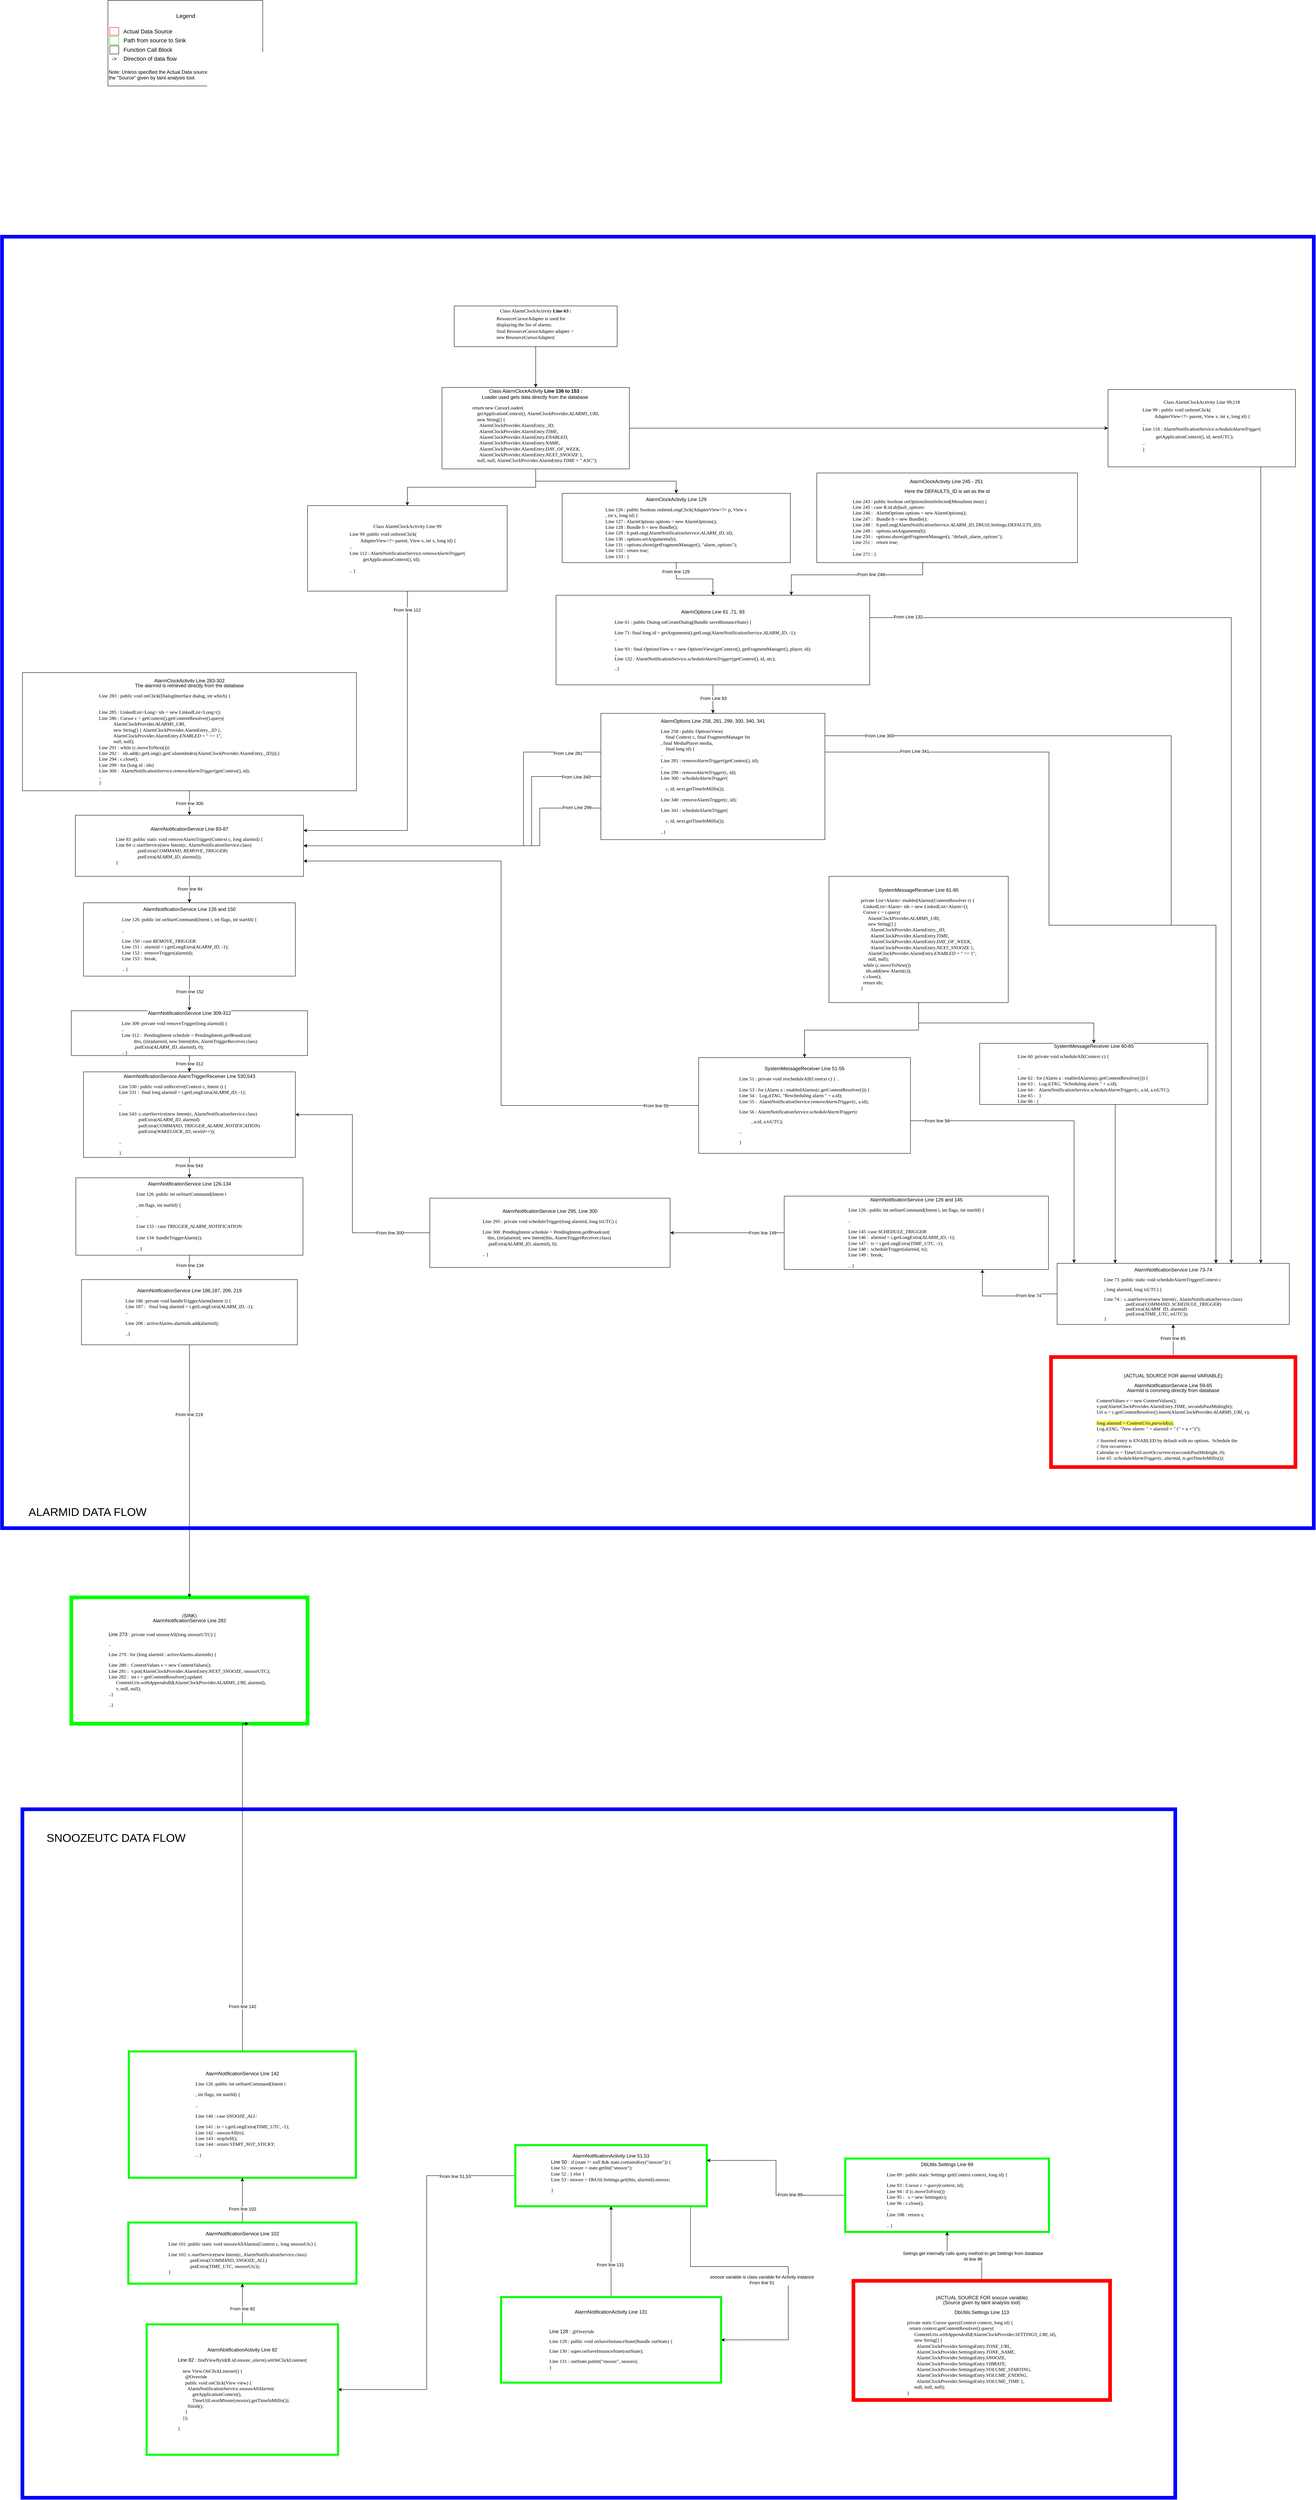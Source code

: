 <mxfile version="13.3.9" type="device"><diagram id="G0vPD9HcUubERHVvLz6Z" name="Page-1"><mxGraphModel dx="7230" dy="2695" grid="1" gridSize="10" guides="1" tooltips="1" connect="1" arrows="1" fold="1" page="1" pageScale="1" pageWidth="3300" pageHeight="4681" math="0" shadow="0"><root><mxCell id="0"/><mxCell id="1" parent="0"/><mxCell id="h_QS4e8SRoGH1HCcy8L_-1" value="&lt;p style=&quot;line-height: 80%&quot;&gt;&lt;font style=&quot;line-height: 100% ; background-color: rgb(255 , 255 , 255) ; font-size: 12px&quot;&gt;(SINK)&lt;br&gt;AlarmNotificationService Line 282&lt;br&gt;.&lt;/font&gt;&lt;/p&gt;&lt;p style=&quot;text-align: left ; line-height: 80%&quot;&gt;&lt;span style=&quot;background-color: rgb(255 , 255 , 255)&quot;&gt;&lt;font style=&quot;font-size: 12px&quot;&gt;Line 273 :&amp;nbsp;&lt;span style=&quot;font-family: &amp;#34;menlo&amp;#34;&quot;&gt;private void &lt;/span&gt;&lt;span style=&quot;font-family: &amp;#34;menlo&amp;#34;&quot;&gt;snoozeAll&lt;/span&gt;&lt;span style=&quot;font-family: &amp;#34;menlo&amp;#34;&quot;&gt;(&lt;/span&gt;&lt;span style=&quot;font-family: &amp;#34;menlo&amp;#34;&quot;&gt;long &lt;/span&gt;&lt;span style=&quot;font-family: &amp;#34;menlo&amp;#34;&quot;&gt;snoozeUTC) {&lt;/span&gt;&lt;/font&gt;&lt;/span&gt;&lt;/p&gt;&lt;p style=&quot;text-align: left ; line-height: 100%&quot;&gt;&lt;font style=&quot;font-size: 12px&quot;&gt;&lt;span style=&quot;font-family: &amp;#34;menlo&amp;#34; ; background-color: rgb(255 , 255 , 255)&quot;&gt;..&lt;/span&gt;&lt;/font&gt;&lt;/p&gt;&lt;pre style=&quot;text-align: left ; font-family: &amp;#34;menlo&amp;#34;&quot;&gt;&lt;span style=&quot;background-color: rgb(255 , 255 , 255)&quot;&gt;&lt;font style=&quot;font-size: 12px&quot;&gt;&lt;font style=&quot;font-size: 12px&quot;&gt;Line 279 : &lt;/font&gt;for &lt;span style=&quot;font-family: &amp;#34;menlo&amp;#34;&quot;&gt;(&lt;/span&gt;&lt;span style=&quot;font-family: &amp;#34;menlo&amp;#34;&quot;&gt;long &lt;/span&gt;&lt;span style=&quot;font-family: &amp;#34;menlo&amp;#34;&quot;&gt;alarmid : &lt;/span&gt;&lt;span style=&quot;font-family: &amp;#34;menlo&amp;#34;&quot;&gt;activeAlarms&lt;/span&gt;&lt;span style=&quot;font-family: &amp;#34;menlo&amp;#34;&quot;&gt;.&lt;/span&gt;&lt;span style=&quot;font-family: &amp;#34;menlo&amp;#34;&quot;&gt;alarmids&lt;/span&gt;&lt;span style=&quot;font-family: &amp;#34;menlo&amp;#34;&quot;&gt;) {&lt;/span&gt;&lt;/font&gt;&lt;/span&gt;&lt;/pre&gt;&lt;pre style=&quot;font-family: &amp;#34;menlo&amp;#34;&quot;&gt;&lt;div style=&quot;text-align: left&quot;&gt;&lt;span style=&quot;background-color: rgb(255 , 255 , 255)&quot;&gt;Line 280 :&lt;/span&gt;&lt;span style=&quot;background-color: rgb(255 , 255 , 255)&quot;&gt;&amp;nbsp; ContentValues v = &lt;/span&gt;&lt;span style=&quot;background-color: rgb(255 , 255 , 255)&quot;&gt;new &lt;/span&gt;&lt;span style=&quot;background-color: rgb(255 , 255 , 255)&quot;&gt;ContentValues()&lt;/span&gt;&lt;span style=&quot;background-color: rgb(255 , 255 , 255)&quot;&gt;;&lt;/span&gt;&lt;/div&gt;&lt;span style=&quot;background-color: rgb(255 , 255 , 255)&quot;&gt;&lt;div style=&quot;text-align: left&quot;&gt;&lt;span&gt;Line 281 :&lt;/span&gt;&lt;span&gt;  &lt;/span&gt;&lt;span&gt;v.put(AlarmClockProvider.AlarmEntry.&lt;/span&gt;&lt;span style=&quot;font-style: italic&quot;&gt;NEXT_SNOOZE&lt;/span&gt;&lt;span&gt;, &lt;/span&gt;&lt;span&gt;snoozeUTC)&lt;/span&gt;&lt;span&gt;;&lt;/span&gt;&lt;/div&gt;&lt;/span&gt;&lt;span style=&quot;background-color: rgb(255 , 255 , 255)&quot;&gt;&lt;font style=&quot;font-size: 12px&quot;&gt;&lt;div style=&quot;text-align: left&quot;&gt;&lt;span&gt;Line 282 :&lt;/span&gt;&lt;span&gt;&amp;nbsp; int &lt;/span&gt;&lt;span&gt;r = getContentResolver().update(&lt;/span&gt;&lt;/div&gt;&lt;div style=&quot;text-align: left&quot;&gt;&lt;span&gt;&amp;nbsp; &amp;nbsp; &amp;nbsp; ContentUris.&lt;/span&gt;&lt;span style=&quot;font-style: italic&quot;&gt;withAppendedId&lt;/span&gt;&lt;span&gt;(AlarmClockProvider.&lt;/span&gt;&lt;span style=&quot;font-style: italic&quot;&gt;ALARMS_URI&lt;/span&gt;&lt;span&gt;, &lt;/span&gt;&lt;span&gt;alarmid)&lt;/span&gt;&lt;span&gt;,&lt;/span&gt;&lt;/div&gt;&lt;div style=&quot;text-align: left&quot;&gt;&lt;span&gt;      &lt;/span&gt;&lt;span&gt;v&lt;/span&gt;&lt;span&gt;, null, null&lt;/span&gt;&lt;span&gt;)&lt;/span&gt;&lt;span&gt;;&lt;/span&gt;&lt;/div&gt;&lt;div style=&quot;text-align: left&quot;&gt;..&lt;span style=&quot;white-space: normal&quot;&gt;}&lt;/span&gt;&lt;br&gt;&lt;/div&gt;&lt;/font&gt;&lt;/span&gt;&lt;/pre&gt;&lt;pre style=&quot;text-align: left ; font-family: &amp;#34;menlo&amp;#34;&quot;&gt;&lt;span style=&quot;background-color: rgb(255 , 255 , 255)&quot;&gt;&lt;font style=&quot;font-size: 12px&quot;&gt;&lt;font style=&quot;font-size: 12px&quot;&gt;..&lt;/font&gt;}&lt;/font&gt;&lt;/span&gt;&lt;/pre&gt;&lt;p&gt;&lt;/p&gt;" style="rounded=0;whiteSpace=wrap;html=1;fillColor=none;strokeColor=#00FF00;strokeWidth=9;" parent="1" vertex="1"><mxGeometry x="-3090" y="4910" width="580" height="310" as="geometry"/></mxCell><mxCell id="h_QS4e8SRoGH1HCcy8L_-116" style="edgeStyle=orthogonalEdgeStyle;rounded=0;orthogonalLoop=1;jettySize=auto;html=1;entryX=0.5;entryY=0;entryDx=0;entryDy=0;" parent="1" source="h_QS4e8SRoGH1HCcy8L_-4" target="h_QS4e8SRoGH1HCcy8L_-1" edge="1"><mxGeometry relative="1" as="geometry"/></mxCell><mxCell id="h_QS4e8SRoGH1HCcy8L_-124" value="From line 219" style="edgeLabel;html=1;align=center;verticalAlign=middle;resizable=0;points=[];" parent="h_QS4e8SRoGH1HCcy8L_-116" vertex="1" connectable="0"><mxGeometry x="-0.45" y="-1" relative="1" as="geometry"><mxPoint as="offset"/></mxGeometry></mxCell><mxCell id="h_QS4e8SRoGH1HCcy8L_-4" value="&lt;p style=&quot;line-height: 100%&quot;&gt;&lt;font style=&quot;font-size: 12px ; background-color: rgb(255 , 255 , 255)&quot;&gt;AlarmNotificationService Line 186,187, 206, 219&lt;br&gt;&lt;/font&gt;&lt;/p&gt;&lt;pre style=&quot;font-family: &amp;#34;menlo&amp;#34;&quot;&gt;&lt;div style=&quot;text-align: left&quot;&gt;&lt;span style=&quot;text-align: center&quot;&gt;Line 186 :&lt;/span&gt;&lt;span style=&quot;background-color: rgb(255 , 255 , 255)&quot;&gt;private void handleTriggerAlarm(Intent i) {&lt;/span&gt;&lt;/div&gt;&lt;font style=&quot;font-size: 12px ; background-color: rgb(255 , 255 , 255)&quot;&gt;&lt;div style=&quot;text-align: left&quot;&gt;&lt;span&gt;Line 187 :&amp;nbsp; &amp;nbsp;final long alarmid = i.getLongExtra(&lt;/span&gt;&lt;span style=&quot;font-style: italic&quot;&gt;ALARM_ID&lt;/span&gt;&lt;span&gt;, -1);&lt;/span&gt;&lt;/div&gt;&lt;div style=&quot;text-align: left&quot;&gt;&lt;span&gt;..&lt;/span&gt;&lt;/div&gt;&lt;div style=&quot;text-align: left&quot;&gt;&lt;pre style=&quot;font-family: &amp;#34;menlo&amp;#34;&quot;&gt;&lt;font&gt;Line 206 : activeAlarms.alarmids.add(alarmid);&lt;/font&gt;&lt;/pre&gt;&lt;/div&gt;&lt;/font&gt;&lt;/pre&gt;&lt;pre style=&quot;text-align: left ; font-family: &amp;#34;menlo&amp;#34;&quot;&gt;&lt;span style=&quot;white-space: normal ; background-color: rgb(255 , 255 , 255)&quot;&gt;..&lt;/span&gt;}&lt;/pre&gt;&lt;p&gt;&lt;/p&gt;" style="rounded=0;whiteSpace=wrap;html=1;" parent="1" vertex="1"><mxGeometry x="-3065" y="4130" width="530" height="160" as="geometry"/></mxCell><mxCell id="h_QS4e8SRoGH1HCcy8L_-7" style="edgeStyle=orthogonalEdgeStyle;rounded=0;orthogonalLoop=1;jettySize=auto;html=1;entryX=0.5;entryY=0;entryDx=0;entryDy=0;" parent="1" source="h_QS4e8SRoGH1HCcy8L_-6" target="h_QS4e8SRoGH1HCcy8L_-4" edge="1"><mxGeometry relative="1" as="geometry"/></mxCell><mxCell id="h_QS4e8SRoGH1HCcy8L_-140" value="From line 134" style="edgeLabel;html=1;align=center;verticalAlign=middle;resizable=0;points=[];" parent="h_QS4e8SRoGH1HCcy8L_-7" vertex="1" connectable="0"><mxGeometry x="-0.169" y="1" relative="1" as="geometry"><mxPoint as="offset"/></mxGeometry></mxCell><mxCell id="h_QS4e8SRoGH1HCcy8L_-6" value="&lt;p style=&quot;line-height: 100%&quot;&gt;&lt;span style=&quot;background-color: rgb(255 , 255 , 255)&quot;&gt;&lt;font style=&quot;font-size: 12px&quot;&gt;AlarmNotificationService Line 126-134&lt;br&gt;&lt;/font&gt;&lt;/span&gt;&lt;/p&gt;&lt;pre style=&quot;text-align: left ; font-family: &amp;#34;menlo&amp;#34;&quot;&gt;&lt;span style=&quot;background-color: rgb(255 , 255 , 255)&quot;&gt;&lt;font style=&quot;font-size: 12px&quot;&gt;Line 126 :public int onStartCommand(Intent i&lt;/font&gt;&lt;/span&gt;&lt;/pre&gt;&lt;pre style=&quot;text-align: left ; font-family: &amp;#34;menlo&amp;#34;&quot;&gt;&lt;span style=&quot;background-color: rgb(255 , 255 , 255)&quot;&gt;&lt;font style=&quot;font-size: 12px&quot;&gt;, int flags, int startId) { &lt;/font&gt;&lt;/span&gt;&lt;/pre&gt;&lt;pre style=&quot;text-align: left ; font-family: &amp;#34;menlo&amp;#34;&quot;&gt;&lt;span style=&quot;background-color: rgb(255 , 255 , 255)&quot;&gt;&lt;font style=&quot;font-size: 12px&quot;&gt;..&lt;/font&gt;&lt;/span&gt;&lt;/pre&gt;&lt;pre style=&quot;text-align: left ; font-family: &amp;#34;menlo&amp;#34;&quot;&gt;&lt;span style=&quot;background-color: rgb(255 , 255 , 255)&quot;&gt;&lt;font style=&quot;font-size: 12px&quot;&gt;Line 133 : case &lt;span style=&quot;font-style: italic&quot;&gt;TRIGGER_ALARM_NOTIFICATION&lt;/span&gt;:&lt;/font&gt;&lt;/span&gt;&lt;/pre&gt;&lt;pre style=&quot;text-align: left ; font-family: &amp;#34;menlo&amp;#34;&quot;&gt;&lt;span style=&quot;background-color: rgb(255 , 255 , 255)&quot;&gt;&lt;font style=&quot;font-size: 12px&quot;&gt;Line 134  handleTriggerAlarm(i);&lt;/font&gt;&lt;/span&gt;&lt;font color=&quot;#cc7832&quot; style=&quot;font-size: 10.5pt ; background-color: rgb(43 , 43 , 43)&quot;&gt;&lt;br&gt;&lt;/font&gt;&lt;/pre&gt;&lt;pre style=&quot;text-align: left ; font-family: &amp;#34;menlo&amp;#34;&quot;&gt;&lt;span style=&quot;background-color: rgb(255 , 255 , 255)&quot;&gt;&lt;font style=&quot;font-size: 12px&quot;&gt;.. }&lt;/font&gt;&lt;/span&gt;&lt;/pre&gt;&lt;p&gt;&lt;/p&gt;" style="rounded=0;whiteSpace=wrap;html=1;" parent="1" vertex="1"><mxGeometry x="-3078.75" y="3880" width="557.5" height="190" as="geometry"/></mxCell><mxCell id="h_QS4e8SRoGH1HCcy8L_-117" style="edgeStyle=orthogonalEdgeStyle;rounded=0;orthogonalLoop=1;jettySize=auto;html=1;entryX=0.5;entryY=0;entryDx=0;entryDy=0;" parent="1" source="h_QS4e8SRoGH1HCcy8L_-10" target="h_QS4e8SRoGH1HCcy8L_-6" edge="1"><mxGeometry relative="1" as="geometry"/></mxCell><mxCell id="h_QS4e8SRoGH1HCcy8L_-149" value="From line 543" style="edgeLabel;html=1;align=center;verticalAlign=middle;resizable=0;points=[];" parent="h_QS4e8SRoGH1HCcy8L_-117" vertex="1" connectable="0"><mxGeometry x="-0.217" y="-1" relative="1" as="geometry"><mxPoint as="offset"/></mxGeometry></mxCell><mxCell id="h_QS4e8SRoGH1HCcy8L_-10" value="&lt;p style=&quot;line-height: 100%&quot;&gt;&lt;span style=&quot;background-color: rgb(255 , 255 , 255)&quot;&gt;&lt;font style=&quot;font-size: 12px&quot;&gt;AlarmNotificationService.AlarmTriggerReceiver Line 530,543&lt;br&gt;&lt;/font&gt;&lt;/span&gt;&lt;/p&gt;&lt;pre style=&quot;font-family: &amp;#34;menlo&amp;#34;&quot;&gt;&lt;div style=&quot;text-align: left&quot;&gt;&lt;span style=&quot;background-color: rgb(255 , 255 , 255)&quot;&gt;Line 530 : public void onReceive(Context c, Intent i) {&lt;/span&gt;&lt;/div&gt;&lt;span style=&quot;background-color: rgb(255 , 255 , 255)&quot;&gt;&lt;div style=&quot;text-align: left&quot;&gt;&lt;span style=&quot;text-align: center&quot;&gt;Line 531 :&lt;/span&gt;&lt;span&gt;&amp;nbsp; final long alarmid = i.getLongExtra(&lt;/span&gt;&lt;span style=&quot;font-style: italic&quot;&gt;ALARM_ID&lt;/span&gt;&lt;span&gt;, -1);&lt;/span&gt;&lt;/div&gt;&lt;/span&gt;&lt;/pre&gt;&lt;pre style=&quot;text-align: left ; font-family: &amp;#34;menlo&amp;#34;&quot;&gt;&lt;span style=&quot;background-color: rgb(255 , 255 , 255)&quot;&gt;&lt;font style=&quot;font-size: 12px&quot;&gt;..&lt;/font&gt;&lt;/span&gt;&lt;/pre&gt;&lt;pre style=&quot;font-family: &amp;#34;menlo&amp;#34;&quot;&gt;&lt;pre style=&quot;font-family: &amp;#34;menlo&amp;#34;&quot;&gt;&lt;div style=&quot;text-align: left&quot;&gt;&lt;span style=&quot;text-align: center&quot;&gt;Line 543 :&lt;/span&gt;&lt;span style=&quot;background-color: rgb(255 , 255 , 255)&quot;&gt;c.startService(new Intent(c, AlarmNotificationService.class)&lt;/span&gt;&lt;/div&gt;&lt;span style=&quot;background-color: rgb(255 , 255 , 255)&quot;&gt;&lt;div style=&quot;text-align: left&quot;&gt;&lt;span&gt;&amp;nbsp; &amp;nbsp; &amp;nbsp; &amp;nbsp; &amp;nbsp; &amp;nbsp; &amp;nbsp; &amp;nbsp;.putExtra(&lt;/span&gt;&lt;span style=&quot;font-style: italic&quot;&gt;ALARM_ID&lt;/span&gt;&lt;span&gt;, alarmid)&lt;/span&gt;&lt;/div&gt;&lt;div style=&quot;text-align: left&quot;&gt;&lt;span&gt;&amp;nbsp; &amp;nbsp; &amp;nbsp; &amp;nbsp; &amp;nbsp; &amp;nbsp; &amp;nbsp; &amp;nbsp;.putExtra(&lt;/span&gt;&lt;span style=&quot;font-style: italic&quot;&gt;COMMAND&lt;/span&gt;&lt;span&gt;, &lt;/span&gt;&lt;span style=&quot;font-style: italic&quot;&gt;TRIGGER_ALARM_NOTIFICATION&lt;/span&gt;&lt;span&gt;)&lt;/span&gt;&lt;/div&gt;&lt;div style=&quot;text-align: left&quot;&gt;&lt;span&gt;&amp;nbsp; &amp;nbsp; &amp;nbsp; &amp;nbsp; &amp;nbsp; &amp;nbsp; &amp;nbsp; &amp;nbsp;.putExtra(&lt;/span&gt;&lt;span style=&quot;font-style: italic&quot;&gt;WAKELOCK_ID&lt;/span&gt;&lt;span&gt;, &lt;/span&gt;&lt;span style=&quot;font-style: italic&quot;&gt;nextid&lt;/span&gt;&lt;span&gt;++));&lt;/span&gt;&lt;/div&gt;&lt;/span&gt;&lt;/pre&gt;&lt;pre style=&quot;text-align: left ; font-family: &amp;#34;menlo&amp;#34;&quot;&gt;&lt;span style=&quot;background-color: rgb(255 , 255 , 255)&quot;&gt;..&lt;/span&gt;&lt;/pre&gt;&lt;pre style=&quot;text-align: left ; font-family: &amp;#34;menlo&amp;#34;&quot;&gt;&lt;span style=&quot;background-color: rgb(255 , 255 , 255)&quot;&gt;}&lt;/span&gt;&lt;/pre&gt;&lt;/pre&gt;&lt;p&gt;&lt;/p&gt;" style="rounded=0;whiteSpace=wrap;html=1;" parent="1" vertex="1"><mxGeometry x="-3060" y="3620" width="520" height="210" as="geometry"/></mxCell><mxCell id="h_QS4e8SRoGH1HCcy8L_-13" value="From line 312" style="edgeStyle=orthogonalEdgeStyle;rounded=0;orthogonalLoop=1;jettySize=auto;html=1;entryX=0.5;entryY=0;entryDx=0;entryDy=0;" parent="1" source="h_QS4e8SRoGH1HCcy8L_-12" target="h_QS4e8SRoGH1HCcy8L_-10" edge="1"><mxGeometry relative="1" as="geometry"/></mxCell><mxCell id="h_QS4e8SRoGH1HCcy8L_-12" value="&lt;p style=&quot;line-height: 100%&quot;&gt;&lt;font style=&quot;font-size: 12px ; background-color: rgb(255 , 255 , 255)&quot;&gt;AlarmNotificationService Line 309-312&lt;br&gt;&lt;/font&gt;&lt;/p&gt;&lt;pre style=&quot;font-family: &amp;#34;menlo&amp;#34;&quot;&gt;&lt;div style=&quot;text-align: left&quot;&gt;&lt;span style=&quot;text-align: center&quot;&gt;Line 309 :&lt;/span&gt;&lt;span style=&quot;background-color: rgb(255 , 255 , 255)&quot;&gt;private void removeTrigger(long alarmid) {&lt;/span&gt;&lt;/div&gt;&lt;div style=&quot;text-align: left&quot;&gt;&lt;span style=&quot;background-color: rgb(255 , 255 , 255)&quot;&gt;..&lt;/span&gt;&lt;/div&gt;&lt;font style=&quot;font-size: 12px ; background-color: rgb(255 , 255 , 255)&quot;&gt;&lt;div style=&quot;text-align: left&quot;&gt;&lt;span style=&quot;text-align: center&quot;&gt;Line 312 :&lt;/span&gt;&lt;span&gt;&amp;nbsp; PendingIntent schedule = PendingIntent.&lt;/span&gt;&lt;span style=&quot;font-style: italic&quot;&gt;getBroadcast&lt;/span&gt;&lt;span&gt;(&lt;/span&gt;&lt;/div&gt;&lt;div style=&quot;text-align: left&quot;&gt;&lt;span&gt;&amp;nbsp; &amp;nbsp; &amp;nbsp;     this, (int)alarmid, new Intent(this, AlarmTriggerReceiver.class)&lt;/span&gt;&lt;/div&gt;&lt;div style=&quot;text-align: left&quot;&gt;&lt;span&gt;&amp;nbsp; &amp;nbsp; &amp;nbsp;     .putExtra(&lt;/span&gt;&lt;span style=&quot;font-style: italic&quot;&gt;ALARM_ID&lt;/span&gt;&lt;span&gt;, alarmid), 0);&lt;/span&gt;&lt;/div&gt;&lt;div style=&quot;text-align: left&quot;&gt;&lt;span&gt;.. }&lt;/span&gt;&lt;/div&gt;&lt;/font&gt;&lt;/pre&gt;&lt;p&gt;&lt;/p&gt;" style="rounded=0;whiteSpace=wrap;html=1;" parent="1" vertex="1"><mxGeometry x="-3090" y="3470" width="580" height="110" as="geometry"/></mxCell><mxCell id="h_QS4e8SRoGH1HCcy8L_-15" style="edgeStyle=orthogonalEdgeStyle;rounded=0;orthogonalLoop=1;jettySize=auto;html=1;entryX=0.5;entryY=0;entryDx=0;entryDy=0;" parent="1" source="h_QS4e8SRoGH1HCcy8L_-14" target="h_QS4e8SRoGH1HCcy8L_-12" edge="1"><mxGeometry relative="1" as="geometry"/></mxCell><mxCell id="h_QS4e8SRoGH1HCcy8L_-150" value="From line 152" style="edgeLabel;html=1;align=center;verticalAlign=middle;resizable=0;points=[];" parent="h_QS4e8SRoGH1HCcy8L_-15" vertex="1" connectable="0"><mxGeometry x="-0.119" y="1" relative="1" as="geometry"><mxPoint as="offset"/></mxGeometry></mxCell><mxCell id="h_QS4e8SRoGH1HCcy8L_-14" value="&lt;p style=&quot;line-height: 100%&quot;&gt;&lt;span style=&quot;background-color: rgb(255 , 255 , 255)&quot;&gt;&lt;font style=&quot;font-size: 12px&quot;&gt;AlarmNotificationService Line 126 and 150&lt;br&gt;&lt;/font&gt;&lt;/span&gt;&lt;/p&gt;&lt;span style=&quot;font-family: &amp;#34;menlo&amp;#34; ; background-color: rgb(255 , 255 , 255)&quot;&gt;&lt;div style=&quot;text-align: left&quot;&gt;Line 126 :public int onStartCommand(Intent i, int flags, int startId) {&lt;/div&gt;&lt;/span&gt;&lt;pre style=&quot;text-align: left ; font-family: &amp;#34;menlo&amp;#34;&quot;&gt;&lt;span style=&quot;background-color: rgb(255 , 255 , 255)&quot;&gt;&lt;font style=&quot;font-size: 12px&quot;&gt;..&lt;/font&gt;&lt;/span&gt;&lt;/pre&gt;&lt;pre style=&quot;font-family: &amp;#34;menlo&amp;#34;&quot;&gt;&lt;div style=&quot;text-align: left&quot;&gt;&lt;span style=&quot;text-align: center&quot;&gt;Line 150 : &lt;/span&gt;&lt;span style=&quot;background-color: rgb(255 , 255 , 255)&quot;&gt;case &lt;/span&gt;&lt;span style=&quot;background-color: rgb(255 , 255 , 255) ; font-style: italic&quot;&gt;REMOVE_TRIGGER&lt;/span&gt;&lt;span style=&quot;background-color: rgb(255 , 255 , 255)&quot;&gt;:&lt;/span&gt;&lt;/div&gt;&lt;span style=&quot;background-color: rgb(255 , 255 , 255)&quot;&gt;&lt;div style=&quot;text-align: left&quot;&gt;&lt;span style=&quot;text-align: center&quot;&gt;Line 151 :&lt;/span&gt;&lt;span&gt;&amp;nbsp; alarmid = i.getLongExtra(&lt;/span&gt;&lt;span style=&quot;font-style: italic&quot;&gt;ALARM_ID&lt;/span&gt;&lt;span&gt;, -1);&lt;/span&gt;&lt;/div&gt;&lt;/span&gt;&lt;span style=&quot;background-color: rgb(255 , 255 , 255)&quot;&gt;&lt;font style=&quot;font-size: 12px&quot;&gt;&lt;div style=&quot;text-align: left&quot;&gt;&lt;span style=&quot;text-align: center&quot;&gt;Line 152 :&lt;/span&gt;&lt;span&gt;&amp;nbsp; removeTrigger(alarmid);&lt;/span&gt;&lt;/div&gt;&lt;/font&gt;&lt;/span&gt;&lt;span style=&quot;background-color: rgb(255 , 255 , 255)&quot;&gt;&lt;font style=&quot;font-size: 12px&quot;&gt;&lt;div style=&quot;text-align: left&quot;&gt;&lt;span style=&quot;text-align: center&quot;&gt;Line 153 :&lt;/span&gt;&lt;span&gt;&amp;nbsp; break;&lt;/span&gt;&lt;/div&gt;&lt;/font&gt;&lt;/span&gt;&lt;/pre&gt;&lt;pre style=&quot;text-align: left ; font-family: &amp;#34;menlo&amp;#34;&quot;&gt;&lt;span style=&quot;background-color: rgb(255 , 255 , 255)&quot;&gt;&lt;font style=&quot;font-size: 12px&quot;&gt;.. }&lt;/font&gt;&lt;/span&gt;&lt;/pre&gt;&lt;p&gt;&lt;/p&gt;" style="rounded=0;whiteSpace=wrap;html=1;" parent="1" vertex="1"><mxGeometry x="-3060" y="3205" width="520" height="180" as="geometry"/></mxCell><mxCell id="h_QS4e8SRoGH1HCcy8L_-17" style="edgeStyle=orthogonalEdgeStyle;rounded=0;orthogonalLoop=1;jettySize=auto;html=1;entryX=0.5;entryY=0;entryDx=0;entryDy=0;" parent="1" source="h_QS4e8SRoGH1HCcy8L_-16" target="h_QS4e8SRoGH1HCcy8L_-14" edge="1"><mxGeometry relative="1" as="geometry"/></mxCell><mxCell id="h_QS4e8SRoGH1HCcy8L_-151" value="From line 84" style="edgeLabel;html=1;align=center;verticalAlign=middle;resizable=0;points=[];" parent="h_QS4e8SRoGH1HCcy8L_-17" vertex="1" connectable="0"><mxGeometry x="-0.046" y="1" relative="1" as="geometry"><mxPoint as="offset"/></mxGeometry></mxCell><mxCell id="h_QS4e8SRoGH1HCcy8L_-16" value="&lt;p style=&quot;line-height: 100%&quot;&gt;&lt;span style=&quot;background-color: rgb(255 , 255 , 255)&quot;&gt;&lt;font style=&quot;font-size: 12px&quot;&gt;AlarmNotificationService Line 83-87&lt;br&gt;&lt;/font&gt;&lt;/span&gt;&lt;/p&gt;&lt;pre style=&quot;font-family: &amp;#34;menlo&amp;#34;&quot;&gt;&lt;div style=&quot;text-align: left&quot;&gt;&lt;span style=&quot;text-align: center&quot;&gt;Line 83 :&lt;/span&gt;&lt;span style=&quot;background-color: rgb(255 , 255 , 255)&quot;&gt;public static void removeAlarmTrigger(Context c, long alarmid) {&lt;/span&gt;&lt;/div&gt;&lt;div style=&quot;text-align: left&quot;&gt;&lt;span style=&quot;text-align: center&quot;&gt;Line 84 :&lt;/span&gt;&lt;span style=&quot;background-color: rgb(255 , 255 , 255)&quot;&gt;c.startService(new Intent(c, AlarmNotificationService.class)&lt;/span&gt;&lt;/div&gt;&lt;span style=&quot;background-color: rgb(255 , 255 , 255)&quot;&gt;&lt;font style=&quot;font-size: 12px&quot;&gt;&lt;div style=&quot;text-align: left&quot;&gt;&lt;span&gt;&amp;nbsp; &amp;nbsp; &amp;nbsp; &amp;nbsp; &amp;nbsp; &amp;nbsp; &amp;nbsp; &amp;nbsp; &amp;nbsp;.putExtra(&lt;/span&gt;&lt;span style=&quot;font-style: italic&quot;&gt;COMMAND&lt;/span&gt;&lt;span&gt;, &lt;/span&gt;&lt;span style=&quot;font-style: italic&quot;&gt;REMOVE_TRIGGER&lt;/span&gt;&lt;span&gt;)&lt;/span&gt;&lt;/div&gt;&lt;div style=&quot;text-align: left&quot;&gt;&lt;span&gt;&amp;nbsp; &amp;nbsp; &amp;nbsp; &amp;nbsp; &amp;nbsp; &amp;nbsp; &amp;nbsp; &amp;nbsp; &amp;nbsp;.putExtra(&lt;/span&gt;&lt;span style=&quot;font-style: italic&quot;&gt;ALARM_ID&lt;/span&gt;&lt;span&gt;, alarmid));&lt;/span&gt;&lt;/div&gt;&lt;div style=&quot;text-align: left&quot;&gt;&lt;span&gt;}&lt;/span&gt;&lt;/div&gt;&lt;/font&gt;&lt;/span&gt;&lt;/pre&gt;&lt;p&gt;&lt;/p&gt;" style="rounded=0;whiteSpace=wrap;html=1;" parent="1" vertex="1"><mxGeometry x="-3080" y="2990" width="560" height="150" as="geometry"/></mxCell><mxCell id="h_QS4e8SRoGH1HCcy8L_-19" style="edgeStyle=orthogonalEdgeStyle;rounded=0;orthogonalLoop=1;jettySize=auto;html=1;exitX=0.5;exitY=1;exitDx=0;exitDy=0;entryX=1;entryY=0.25;entryDx=0;entryDy=0;" parent="1" source="h_QS4e8SRoGH1HCcy8L_-49" target="h_QS4e8SRoGH1HCcy8L_-16" edge="1"><mxGeometry relative="1" as="geometry"><mxPoint x="-2225" y="3110" as="sourcePoint"/><mxPoint x="-2380" y="3050" as="targetPoint"/><Array as="points"><mxPoint x="-2265" y="3028"/></Array></mxGeometry></mxCell><mxCell id="h_QS4e8SRoGH1HCcy8L_-136" value="From line 112" style="edgeLabel;html=1;align=center;verticalAlign=middle;resizable=0;points=[];" parent="h_QS4e8SRoGH1HCcy8L_-19" vertex="1" connectable="0"><mxGeometry x="-0.891" y="-1" relative="1" as="geometry"><mxPoint as="offset"/></mxGeometry></mxCell><mxCell id="h_QS4e8SRoGH1HCcy8L_-24" style="edgeStyle=orthogonalEdgeStyle;rounded=0;orthogonalLoop=1;jettySize=auto;html=1;exitX=0;exitY=0.5;exitDx=0;exitDy=0;entryX=1;entryY=0.5;entryDx=0;entryDy=0;" parent="1" source="h_QS4e8SRoGH1HCcy8L_-37" target="h_QS4e8SRoGH1HCcy8L_-16" edge="1"><mxGeometry relative="1" as="geometry"><mxPoint x="-1799" y="3120" as="sourcePoint"/><mxPoint x="-2520" y="3125" as="targetPoint"/><Array as="points"><mxPoint x="-1790" y="2835"/><mxPoint x="-1980" y="2835"/><mxPoint x="-1980" y="3065"/></Array></mxGeometry></mxCell><mxCell id="h_QS4e8SRoGH1HCcy8L_-128" value="From Line 281" style="edgeLabel;html=1;align=center;verticalAlign=middle;resizable=0;points=[];" parent="h_QS4e8SRoGH1HCcy8L_-24" vertex="1" connectable="0"><mxGeometry x="-0.723" y="2" relative="1" as="geometry"><mxPoint y="1" as="offset"/></mxGeometry></mxCell><mxCell id="h_QS4e8SRoGH1HCcy8L_-29" style="edgeStyle=orthogonalEdgeStyle;rounded=0;orthogonalLoop=1;jettySize=auto;html=1;exitX=0;exitY=0.75;exitDx=0;exitDy=0;entryX=1;entryY=0.5;entryDx=0;entryDy=0;" parent="1" source="h_QS4e8SRoGH1HCcy8L_-37" target="h_QS4e8SRoGH1HCcy8L_-16" edge="1"><mxGeometry relative="1" as="geometry"><mxPoint x="-1555" y="3120" as="sourcePoint"/><mxPoint x="-2520" y="3125" as="targetPoint"/><Array as="points"><mxPoint x="-1940" y="2972"/><mxPoint x="-1940" y="3065"/></Array></mxGeometry></mxCell><mxCell id="h_QS4e8SRoGH1HCcy8L_-129" value="From Line 299" style="edgeLabel;html=1;align=center;verticalAlign=middle;resizable=0;points=[];" parent="h_QS4e8SRoGH1HCcy8L_-29" vertex="1" connectable="0"><mxGeometry x="-0.855" y="-2" relative="1" as="geometry"><mxPoint as="offset"/></mxGeometry></mxCell><mxCell id="h_QS4e8SRoGH1HCcy8L_-31" style="edgeStyle=orthogonalEdgeStyle;rounded=0;orthogonalLoop=1;jettySize=auto;html=1;exitX=0;exitY=0.5;exitDx=0;exitDy=0;entryX=1;entryY=0.5;entryDx=0;entryDy=0;" parent="1" source="h_QS4e8SRoGH1HCcy8L_-37" target="h_QS4e8SRoGH1HCcy8L_-16" edge="1"><mxGeometry relative="1" as="geometry"><mxPoint x="-1280" y="3120" as="sourcePoint"/><mxPoint x="-2520" y="3125" as="targetPoint"/><Array as="points"><mxPoint x="-1960" y="2895"/><mxPoint x="-1960" y="3065"/></Array></mxGeometry></mxCell><mxCell id="h_QS4e8SRoGH1HCcy8L_-130" value="From Line 340" style="edgeLabel;html=1;align=center;verticalAlign=middle;resizable=0;points=[];" parent="h_QS4e8SRoGH1HCcy8L_-31" vertex="1" connectable="0"><mxGeometry x="-0.865" y="1" relative="1" as="geometry"><mxPoint as="offset"/></mxGeometry></mxCell><mxCell id="h_QS4e8SRoGH1HCcy8L_-100" style="edgeStyle=orthogonalEdgeStyle;rounded=0;orthogonalLoop=1;jettySize=auto;html=1;entryX=0.073;entryY=-0.003;entryDx=0;entryDy=0;entryPerimeter=0;" parent="1" source="h_QS4e8SRoGH1HCcy8L_-32" target="h_QS4e8SRoGH1HCcy8L_-69" edge="1"><mxGeometry relative="1" as="geometry"><Array as="points"><mxPoint x="-628" y="3740"/></Array></mxGeometry></mxCell><mxCell id="h_QS4e8SRoGH1HCcy8L_-143" value="From line 56" style="edgeLabel;html=1;align=center;verticalAlign=middle;resizable=0;points=[];" parent="h_QS4e8SRoGH1HCcy8L_-100" vertex="1" connectable="0"><mxGeometry x="-0.831" relative="1" as="geometry"><mxPoint x="1" as="offset"/></mxGeometry></mxCell><mxCell id="h_QS4e8SRoGH1HCcy8L_-137" style="edgeStyle=orthogonalEdgeStyle;rounded=0;orthogonalLoop=1;jettySize=auto;html=1;entryX=1;entryY=0.75;entryDx=0;entryDy=0;" parent="1" source="h_QS4e8SRoGH1HCcy8L_-32" target="h_QS4e8SRoGH1HCcy8L_-16" edge="1"><mxGeometry relative="1" as="geometry"/></mxCell><mxCell id="h_QS4e8SRoGH1HCcy8L_-144" value="From line 55" style="edgeLabel;html=1;align=center;verticalAlign=middle;resizable=0;points=[];" parent="h_QS4e8SRoGH1HCcy8L_-137" vertex="1" connectable="0"><mxGeometry x="-0.865" relative="1" as="geometry"><mxPoint x="1" as="offset"/></mxGeometry></mxCell><mxCell id="h_QS4e8SRoGH1HCcy8L_-32" value="&lt;p style=&quot;line-height: 100%&quot;&gt;&lt;font style=&quot;background-color: rgb(255 , 255 , 255) ; font-size: 12px&quot;&gt;SystemMessageReceiver Line 51-55&lt;br&gt;&lt;/font&gt;&lt;/p&gt;&lt;pre style=&quot;font-family: &amp;#34;menlo&amp;#34;&quot;&gt;&lt;div style=&quot;text-align: left&quot;&gt;&lt;pre style=&quot;font-family: &amp;#34;menlo&amp;#34;&quot;&gt;&lt;span style=&quot;background-color: rgb(255 , 255 , 255)&quot;&gt;&lt;font style=&quot;font-size: 12px&quot;&gt;Line 51 : private void rescheduleAll(Context c) { ..&lt;/font&gt;&lt;/span&gt;&lt;/pre&gt;&lt;/div&gt;&lt;div style=&quot;text-align: left&quot;&gt;&lt;span style=&quot;background-color: rgb(255 , 255 , 255)&quot;&gt;&lt;font style=&quot;font-size: 12px&quot;&gt;Line 53 : for (Alarm a : enabledAlarms(c.getContentResolver())) {&lt;/font&gt;&lt;/span&gt;&lt;/div&gt;&lt;font style=&quot;background-color: rgb(255 , 255 , 255) ; font-size: 12px&quot;&gt;&lt;div style=&quot;text-align: left&quot;&gt;&lt;span&gt;Line 54&amp;nbsp;:  Log.&lt;/span&gt;&lt;span style=&quot;font-style: italic&quot;&gt;i&lt;/span&gt;&lt;span&gt;(&lt;/span&gt;&lt;span style=&quot;font-style: italic&quot;&gt;TAG&lt;/span&gt;&lt;span&gt;, &quot;Rescheduling alarm &quot; + a.id);&lt;/span&gt;&lt;/div&gt;&lt;div style=&quot;text-align: left&quot;&gt;&lt;span&gt;Line 55 :&amp;nbsp; AlarmNotificationService.&lt;/span&gt;&lt;span style=&quot;font-style: italic&quot;&gt;removeAlarmTrigger&lt;/span&gt;&lt;span&gt;(c, a.id);&lt;/span&gt;&lt;/div&gt;&lt;/font&gt;&lt;/pre&gt;&lt;pre style=&quot;font-family: &amp;#34;menlo&amp;#34;&quot;&gt;&lt;font style=&quot;background-color: rgb(255 , 255 , 255) ; font-size: 12px&quot;&gt;&lt;pre style=&quot;text-align: left ; font-family: &amp;#34;menlo&amp;#34; ; line-height: 100%&quot;&gt;Line 56 : AlarmNotificationService.&lt;span style=&quot;font-style: italic&quot;&gt;scheduleAlarmTrigger&lt;/span&gt;(c&lt;/pre&gt;&lt;pre style=&quot;text-align: left ; font-family: &amp;#34;menlo&amp;#34; ; line-height: 100%&quot;&gt;          , a.id, a.tsUTC);&lt;/pre&gt;&lt;pre style=&quot;text-align: left ; font-family: &amp;#34;menlo&amp;#34;&quot;&gt;..&lt;/pre&gt;&lt;pre style=&quot;text-align: left ; font-family: &amp;#34;menlo&amp;#34;&quot;&gt;}&lt;/pre&gt;&lt;/font&gt;&lt;/pre&gt;&lt;p&gt;&lt;/p&gt;" style="rounded=0;whiteSpace=wrap;html=1;" parent="1" vertex="1"><mxGeometry x="-1550" y="3585" width="520" height="235" as="geometry"/></mxCell><mxCell id="h_QS4e8SRoGH1HCcy8L_-93" style="edgeStyle=orthogonalEdgeStyle;rounded=0;orthogonalLoop=1;jettySize=auto;html=1;entryX=0.5;entryY=0;entryDx=0;entryDy=0;" parent="1" source="h_QS4e8SRoGH1HCcy8L_-34" target="h_QS4e8SRoGH1HCcy8L_-32" edge="1"><mxGeometry relative="1" as="geometry"/></mxCell><mxCell id="h_QS4e8SRoGH1HCcy8L_-97" style="edgeStyle=orthogonalEdgeStyle;rounded=0;orthogonalLoop=1;jettySize=auto;html=1;" parent="1" source="h_QS4e8SRoGH1HCcy8L_-34" target="h_QS4e8SRoGH1HCcy8L_-96" edge="1"><mxGeometry relative="1" as="geometry"/></mxCell><mxCell id="h_QS4e8SRoGH1HCcy8L_-34" value="&lt;p style=&quot;line-height: 100%&quot;&gt;&lt;font style=&quot;font-size: 12px ; background-color: rgb(255 , 255 , 255)&quot;&gt;SystemMessageReceiver Line 81-95&lt;br&gt;&lt;/font&gt;&lt;/p&gt;&lt;pre style=&quot;font-family: &amp;#34;menlo&amp;#34;&quot;&gt;&lt;div style=&quot;text-align: left&quot;&gt;&lt;span style=&quot;background-color: rgb(255 , 255 , 255) ; white-space: normal&quot;&gt;private List&amp;lt;Alarm&amp;gt; enabledAlarms(ContentResolver r) {&lt;/span&gt;&lt;/div&gt;&lt;font style=&quot;font-size: 12px ; background-color: rgb(255 , 255 , 255)&quot;&gt;&lt;div style=&quot;text-align: left&quot;&gt;&lt;span style=&quot;white-space: normal&quot;&gt;&amp;nbsp; LinkedList&amp;lt;Alarm&amp;gt; ids = new LinkedList&amp;lt;Alarm&amp;gt;();&lt;/span&gt;&lt;/div&gt;&lt;div style=&quot;text-align: left&quot;&gt;&lt;span style=&quot;white-space: normal&quot;&gt;&amp;nbsp; Cursor c = r.query(&lt;/span&gt;&lt;/div&gt;&lt;div style=&quot;text-align: left&quot;&gt;&lt;span style=&quot;white-space: normal&quot;&gt;&amp;nbsp; &amp;nbsp; &amp;nbsp; AlarmClockProvider.&lt;/span&gt;&lt;span style=&quot;white-space: normal ; font-style: italic&quot;&gt;ALARMS_URI&lt;/span&gt;&lt;span style=&quot;white-space: normal&quot;&gt;,&lt;/span&gt;&lt;/div&gt;&lt;div style=&quot;text-align: left&quot;&gt;&lt;span style=&quot;white-space: normal&quot;&gt;&amp;nbsp; &amp;nbsp; &amp;nbsp; new String[] {&lt;/span&gt;&lt;/div&gt;&lt;div style=&quot;text-align: left&quot;&gt;&lt;span style=&quot;white-space: normal&quot;&gt;&amp;nbsp; &amp;nbsp; &amp;nbsp; &amp;nbsp; AlarmClockProvider.AlarmEntry.&lt;/span&gt;&lt;span style=&quot;white-space: normal ; font-style: italic&quot;&gt;_ID&lt;/span&gt;&lt;span style=&quot;white-space: normal&quot;&gt;,&lt;/span&gt;&lt;/div&gt;&lt;div style=&quot;text-align: left&quot;&gt;&lt;span style=&quot;white-space: normal&quot;&gt;&amp;nbsp; &amp;nbsp; &amp;nbsp; &amp;nbsp; AlarmClockProvider.AlarmEntry.&lt;/span&gt;&lt;span style=&quot;white-space: normal ; font-style: italic&quot;&gt;TIME&lt;/span&gt;&lt;span style=&quot;white-space: normal&quot;&gt;,&lt;/span&gt;&lt;/div&gt;&lt;div style=&quot;text-align: left&quot;&gt;&lt;span style=&quot;white-space: normal&quot;&gt;&amp;nbsp; &amp;nbsp; &amp;nbsp; &amp;nbsp; AlarmClockProvider.AlarmEntry.&lt;/span&gt;&lt;span style=&quot;white-space: normal ; font-style: italic&quot;&gt;DAY_OF_WEEK&lt;/span&gt;&lt;span style=&quot;white-space: normal&quot;&gt;,&lt;/span&gt;&lt;/div&gt;&lt;div style=&quot;text-align: left&quot;&gt;&lt;span style=&quot;white-space: normal&quot;&gt;&amp;nbsp; &amp;nbsp; &amp;nbsp; &amp;nbsp; AlarmClockProvider.AlarmEntry.&lt;/span&gt;&lt;span style=&quot;white-space: normal ; font-style: italic&quot;&gt;NEXT_SNOOZE &lt;/span&gt;&lt;span style=&quot;white-space: normal&quot;&gt;},&lt;/span&gt;&lt;/div&gt;&lt;div style=&quot;text-align: left&quot;&gt;&lt;span style=&quot;white-space: normal&quot;&gt;&amp;nbsp; &amp;nbsp; &amp;nbsp; AlarmClockProvider.AlarmEntry.&lt;/span&gt;&lt;span style=&quot;white-space: normal ; font-style: italic&quot;&gt;ENABLED &lt;/span&gt;&lt;span style=&quot;white-space: normal&quot;&gt;+ &quot; == 1&quot;,&lt;/span&gt;&lt;/div&gt;&lt;div style=&quot;text-align: left&quot;&gt;&lt;span style=&quot;white-space: normal&quot;&gt;&amp;nbsp; &amp;nbsp; &amp;nbsp; null, null);&lt;/span&gt;&lt;/div&gt;&lt;div style=&quot;text-align: left&quot;&gt;&lt;span style=&quot;white-space: normal&quot;&gt;&amp;nbsp; while (c.moveToNext())&lt;/span&gt;&lt;/div&gt;&lt;div style=&quot;text-align: left&quot;&gt;&lt;span style=&quot;white-space: normal&quot;&gt;&amp;nbsp; &amp;nbsp; ids.add(new Alarm(c));&lt;/span&gt;&lt;/div&gt;&lt;div style=&quot;text-align: left&quot;&gt;&lt;span style=&quot;white-space: normal&quot;&gt;&amp;nbsp; c.close();&lt;/span&gt;&lt;/div&gt;&lt;div style=&quot;text-align: left&quot;&gt;&lt;span style=&quot;white-space: normal&quot;&gt;&amp;nbsp; return ids;&lt;/span&gt;&lt;/div&gt;&lt;div style=&quot;text-align: left&quot;&gt;&lt;span style=&quot;white-space: normal&quot;&gt;}&lt;/span&gt;&lt;/div&gt;&lt;/font&gt;&lt;/pre&gt;&lt;p&gt;&lt;/p&gt;" style="rounded=0;whiteSpace=wrap;html=1;" parent="1" vertex="1"><mxGeometry x="-1230" y="3140" width="440" height="310" as="geometry"/></mxCell><mxCell id="h_QS4e8SRoGH1HCcy8L_-37" value="&lt;p style=&quot;text-align: left ; line-height: 100%&quot;&gt;&lt;font style=&quot;font-size: 12px ; background-color: rgb(255 , 255 , 255)&quot;&gt;AlarmOptions Line 258, 281, 299, 300, 340, 341&lt;br&gt;&lt;/font&gt;&lt;/p&gt;&lt;pre style=&quot;font-family: &amp;#34;menlo&amp;#34;&quot;&gt;&lt;div style=&quot;text-align: left&quot;&gt;&lt;span style=&quot;background-color: rgb(255 , 255 , 255)&quot;&gt;Line 258 : public OptionsView(&lt;/span&gt;&lt;/div&gt;&lt;font style=&quot;font-size: 12px ; background-color: rgb(255 , 255 , 255)&quot;&gt;&lt;div style=&quot;text-align: left&quot;&gt;&lt;span&gt;&amp;nbsp; &amp;nbsp; final Context c, final FragmentManager fm&lt;/span&gt;&lt;/div&gt;&lt;div style=&quot;text-align: left&quot;&gt;&lt;span&gt;, final MediaPlayer media,&lt;/span&gt;&lt;/div&gt;&lt;div style=&quot;text-align: left&quot;&gt;&lt;span&gt;&amp;nbsp; &amp;nbsp; final long id) {&lt;/span&gt;&lt;/div&gt;&lt;div style=&quot;text-align: left&quot;&gt;&lt;span&gt;..&lt;/span&gt;&lt;/div&gt;&lt;div style=&quot;text-align: left&quot;&gt;&lt;span&gt;Line 281 :&amp;nbsp;&lt;/span&gt;&lt;span style=&quot;font-style: italic&quot;&gt;removeAlarmTrigger&lt;/span&gt;&lt;span&gt;(getContext(), id);&lt;/span&gt;&lt;/div&gt;&lt;div style=&quot;text-align: left&quot;&gt;&lt;span&gt;..&lt;/span&gt;&lt;/div&gt;&lt;div style=&quot;text-align: left&quot;&gt;&lt;span&gt;Line 299 : &lt;/span&gt;&lt;span style=&quot;font-style: italic&quot;&gt;removeAlarmTrigger&lt;/span&gt;&lt;span&gt;(c, id);&lt;/span&gt;&lt;/div&gt;&lt;div style=&quot;text-align: left&quot;&gt;&lt;span&gt;Line 300 : &lt;/span&gt;&lt;span style=&quot;font-style: italic&quot;&gt;scheduleAlarmTrigger&lt;/span&gt;&lt;span&gt;(&lt;/span&gt;&lt;/div&gt;&lt;/font&gt;&lt;pre style=&quot;text-align: left ; font-family: &amp;#34;menlo&amp;#34;&quot;&gt;&lt;font style=&quot;background-color: rgb(255 , 255 , 255)&quot;&gt;    c, id, next.getTimeInMillis());&lt;/font&gt;&lt;/pre&gt;&lt;pre style=&quot;text-align: left ; font-family: &amp;#34;menlo&amp;#34;&quot;&gt;Line 340 : removeAlarmTrigger&lt;span style=&quot;background-color: rgb(255 , 255 , 255)&quot;&gt;(c, id);&lt;/span&gt;&lt;/pre&gt;&lt;pre style=&quot;text-align: left ; font-family: &amp;#34;menlo&amp;#34;&quot;&gt;&lt;span style=&quot;background-color: rgb(255 , 255 , 255)&quot;&gt;Line 341 : &lt;/span&gt;scheduleAlarmTrigger&lt;span style=&quot;background-color: rgb(255 , 255 , 255)&quot;&gt;(&lt;/span&gt;&lt;/pre&gt;&lt;pre style=&quot;text-align: left ; font-family: &amp;#34;menlo&amp;#34;&quot;&gt;&lt;font style=&quot;background-color: rgb(255 , 255 , 255)&quot;&gt;    c, id, next.getTimeInMillis());&lt;/font&gt;&lt;/pre&gt;&lt;pre style=&quot;text-align: left ; font-family: &amp;#34;menlo&amp;#34;&quot;&gt;&lt;font style=&quot;background-color: rgb(255 , 255 , 255)&quot;&gt;..}&lt;/font&gt;&lt;/pre&gt;&lt;/pre&gt;&lt;p&gt;&lt;/p&gt;" style="rounded=0;whiteSpace=wrap;html=1;" parent="1" vertex="1"><mxGeometry x="-1790" y="2740" width="550" height="310" as="geometry"/></mxCell><mxCell id="h_QS4e8SRoGH1HCcy8L_-118" style="edgeStyle=orthogonalEdgeStyle;rounded=0;orthogonalLoop=1;jettySize=auto;html=1;entryX=0.5;entryY=0;entryDx=0;entryDy=0;" parent="1" source="h_QS4e8SRoGH1HCcy8L_-43" target="h_QS4e8SRoGH1HCcy8L_-37" edge="1"><mxGeometry relative="1" as="geometry"/></mxCell><mxCell id="h_QS4e8SRoGH1HCcy8L_-133" value="From Line 93" style="edgeLabel;html=1;align=center;verticalAlign=middle;resizable=0;points=[];" parent="h_QS4e8SRoGH1HCcy8L_-118" vertex="1" connectable="0"><mxGeometry x="-0.056" y="1" relative="1" as="geometry"><mxPoint as="offset"/></mxGeometry></mxCell><mxCell id="h_QS4e8SRoGH1HCcy8L_-43" value="&lt;p style=&quot;line-height: 100%&quot;&gt;&lt;font style=&quot;font-size: 12px ; background-color: rgb(255 , 255 , 255)&quot;&gt;AlarmOptions Line 61 ,71, 93&lt;br&gt;&lt;/font&gt;&lt;/p&gt;&lt;span style=&quot;font-family: &amp;#34;menlo&amp;#34; ; background-color: rgb(255 , 255 , 255)&quot;&gt;&lt;div style=&quot;text-align: left&quot;&gt;Line 61 :&amp;nbsp;public Dialog onCreateDialog(Bundle savedInstanceState) {&lt;/div&gt;&lt;/span&gt;&lt;pre style=&quot;font-family: &amp;#34;menlo&amp;#34;&quot;&gt;&lt;div style=&quot;text-align: left&quot;&gt;&lt;span style=&quot;background-color: rgb(255 , 255 , 255)&quot;&gt;Line 71: final long id = getArguments().getLong(&lt;/span&gt;&lt;span style=&quot;background-color: rgb(255 , 255 , 255) ; white-space: normal&quot;&gt;AlarmNotificationService.&lt;/span&gt;&lt;span style=&quot;background-color: rgb(255 , 255 , 255) ; white-space: normal ; font-style: italic&quot;&gt;ALARM_ID&lt;/span&gt;&lt;span style=&quot;background-color: rgb(255 , 255 , 255) ; white-space: normal&quot;&gt;, -1);&lt;/span&gt;&lt;/div&gt;&lt;font style=&quot;font-size: 12px ; background-color: rgb(255 , 255 , 255)&quot;&gt;&lt;div style=&quot;text-align: left&quot;&gt;&lt;span&gt;..&lt;/span&gt;&lt;/div&gt;&lt;div&gt;&lt;pre style=&quot;font-family: &amp;#34;menlo&amp;#34; ; line-height: 100%&quot;&gt;&lt;div style=&quot;text-align: left&quot;&gt;Line 93 : final OptionsView o = new OptionsView(&lt;span style=&quot;white-space: normal&quot;&gt;getContext(), getFragmentManager(), player, id);&lt;/span&gt;&lt;/div&gt;&lt;div style=&quot;text-align: left&quot;&gt;&lt;span&gt;..&lt;/span&gt;&lt;/div&gt;&lt;div style=&quot;text-align: left&quot;&gt;&lt;span&gt;Line 132 : &lt;/span&gt;&lt;span&gt;AlarmNotificationService.&lt;/span&gt;&lt;span style=&quot;font-style: italic&quot;&gt;scheduleAlarmTrigger&lt;/span&gt;&lt;span&gt;(&lt;/span&gt;&lt;span style=&quot;white-space: normal&quot;&gt;getContext(), id, utc);&lt;/span&gt;&lt;/div&gt;&lt;pre style=&quot;text-align: left ; font-family: &amp;#34;menlo&amp;#34;&quot;&gt;&lt;font&gt;..&lt;/font&gt;}&lt;/pre&gt;&lt;/pre&gt;&lt;/div&gt;&lt;/font&gt;&lt;/pre&gt;&lt;p&gt;&lt;/p&gt;" style="rounded=0;whiteSpace=wrap;html=1;" parent="1" vertex="1"><mxGeometry x="-1900" y="2450" width="770" height="220" as="geometry"/></mxCell><mxCell id="h_QS4e8SRoGH1HCcy8L_-46" style="edgeStyle=orthogonalEdgeStyle;rounded=0;orthogonalLoop=1;jettySize=auto;html=1;entryX=0.5;entryY=0;entryDx=0;entryDy=0;" parent="1" source="h_QS4e8SRoGH1HCcy8L_-45" target="h_QS4e8SRoGH1HCcy8L_-43" edge="1"><mxGeometry relative="1" as="geometry"/></mxCell><mxCell id="h_QS4e8SRoGH1HCcy8L_-147" value="From line 129" style="edgeLabel;html=1;align=center;verticalAlign=middle;resizable=0;points=[];" parent="h_QS4e8SRoGH1HCcy8L_-46" vertex="1" connectable="0"><mxGeometry x="-0.747" y="-1" relative="1" as="geometry"><mxPoint as="offset"/></mxGeometry></mxCell><mxCell id="h_QS4e8SRoGH1HCcy8L_-45" value="&lt;p style=&quot;line-height: 100%&quot;&gt;&lt;span style=&quot;background-color: rgb(255 , 255 , 255)&quot;&gt;&lt;font style=&quot;font-size: 12px&quot;&gt;AlarmClockActivity Line 129&lt;br&gt;&lt;/font&gt;&lt;/span&gt;&lt;/p&gt;&lt;pre style=&quot;font-family: &amp;#34;menlo&amp;#34;&quot;&gt;&lt;div style=&quot;text-align: left&quot;&gt;&lt;span style=&quot;background-color: rgb(255 , 255 , 255)&quot;&gt;Line 126 : public boolean onItemLongClick(AdapterView&amp;lt;?&amp;gt; p, View v&lt;/span&gt;&lt;/div&gt;&lt;div style=&quot;text-align: left&quot;&gt;&lt;span style=&quot;background-color: rgb(255 , 255 , 255)&quot;&gt;, int x, long id) {&lt;/span&gt;&lt;/div&gt;&lt;span style=&quot;background-color: rgb(255 , 255 , 255)&quot;&gt;&lt;div style=&quot;text-align: left&quot;&gt;&lt;span&gt;Line 127 : AlarmOptions options = new AlarmOptions();&lt;/span&gt;&lt;/div&gt;&lt;font style=&quot;font-size: 12px&quot;&gt;&lt;div style=&quot;text-align: left&quot;&gt;&lt;span&gt;Line 128 : Bundle b = new Bundle();&lt;/span&gt;&lt;/div&gt;&lt;div style=&quot;text-align: left&quot;&gt;&lt;span&gt;Line 129 : b.putLong(AlarmNotificationService.&lt;/span&gt;&lt;span style=&quot;font-style: italic&quot;&gt;ALARM_ID&lt;/span&gt;&lt;span&gt;, id);&lt;/span&gt;&lt;/div&gt;&lt;/font&gt;&lt;/span&gt;&lt;span style=&quot;background-color: rgb(255 , 255 , 255)&quot;&gt;&lt;font style=&quot;font-size: 12px&quot;&gt;&lt;div style=&quot;text-align: left&quot;&gt;&lt;span style=&quot;text-align: center&quot;&gt;Line 130 :&lt;/span&gt;&lt;span&gt;&amp;nbsp;options.setArguments(b);&lt;/span&gt;&lt;/div&gt;&lt;/font&gt;&lt;/span&gt;&lt;span style=&quot;background-color: rgb(255 , 255 , 255)&quot;&gt;&lt;font style=&quot;font-size: 12px&quot;&gt;&lt;div style=&quot;text-align: left&quot;&gt;&lt;span style=&quot;text-align: center&quot;&gt;Line 131 :&lt;/span&gt;&lt;span&gt;&amp;nbsp;options.show(getFragmentManager(), &quot;alarm_options&quot;);&lt;/span&gt;&lt;/div&gt;&lt;/font&gt;&lt;/span&gt;&lt;span style=&quot;background-color: rgb(255 , 255 , 255)&quot;&gt;&lt;font style=&quot;font-size: 12px&quot;&gt;&lt;div style=&quot;text-align: left&quot;&gt;&lt;span style=&quot;text-align: center&quot;&gt;Line 132 :&lt;/span&gt;&lt;span&gt;&amp;nbsp;return true;&lt;/span&gt;&lt;/div&gt;&lt;/font&gt;&lt;/span&gt;&lt;span style=&quot;background-color: rgb(255 , 255 , 255)&quot;&gt;&lt;font style=&quot;font-size: 12px&quot;&gt;&lt;div style=&quot;text-align: left&quot;&gt;&lt;span style=&quot;text-align: center&quot;&gt;Line 133 : &lt;/span&gt;&lt;span&gt;}&lt;/span&gt;&lt;/div&gt;&lt;/font&gt;&lt;/span&gt;&lt;/pre&gt;&lt;p&gt;&lt;/p&gt;" style="rounded=0;whiteSpace=wrap;html=1;" parent="1" vertex="1"><mxGeometry x="-1885" y="2200" width="560" height="170" as="geometry"/></mxCell><mxCell id="h_QS4e8SRoGH1HCcy8L_-48" style="edgeStyle=orthogonalEdgeStyle;rounded=0;orthogonalLoop=1;jettySize=auto;html=1;entryX=0.75;entryY=0;entryDx=0;entryDy=0;" parent="1" source="h_QS4e8SRoGH1HCcy8L_-47" target="h_QS4e8SRoGH1HCcy8L_-43" edge="1"><mxGeometry relative="1" as="geometry"><Array as="points"><mxPoint x="-1000" y="2400"/><mxPoint x="-1322" y="2400"/></Array></mxGeometry></mxCell><mxCell id="h_QS4e8SRoGH1HCcy8L_-148" value="From line 248" style="edgeLabel;html=1;align=center;verticalAlign=middle;resizable=0;points=[];" parent="h_QS4e8SRoGH1HCcy8L_-48" vertex="1" connectable="0"><mxGeometry x="-0.22" y="-1" relative="1" as="geometry"><mxPoint as="offset"/></mxGeometry></mxCell><mxCell id="h_QS4e8SRoGH1HCcy8L_-47" value="&lt;p style=&quot;line-height: 100%&quot;&gt;&lt;font style=&quot;background-color: rgb(255 , 255 , 255) ; font-size: 12px&quot;&gt;AlarmClockActivity Line 245 - 251&amp;nbsp;&lt;/font&gt;&lt;/p&gt;&lt;p style=&quot;line-height: 100%&quot;&gt;&lt;font style=&quot;background-color: rgb(255 , 255 , 255) ; font-size: 12px&quot;&gt;Here the DEFAULTS_ID is set as the id&lt;/font&gt;&lt;/p&gt;&lt;pre style=&quot;font-family: &amp;#34;menlo&amp;#34;&quot;&gt;&lt;div style=&quot;text-align: left&quot;&gt;&lt;span style=&quot;background-color: rgb(255 , 255 , 255)&quot;&gt;&lt;font style=&quot;font-size: 12px&quot;&gt;Line 243 : &lt;span style=&quot;font-family: &amp;#34;menlo&amp;#34; ; text-align: center&quot;&gt;public boolean &lt;/span&gt;&lt;span style=&quot;font-family: &amp;#34;menlo&amp;#34; ; text-align: center&quot;&gt;onOptionsItemSelected&lt;/span&gt;&lt;span style=&quot;font-family: &amp;#34;menlo&amp;#34; ; text-align: center&quot;&gt;(MenuItem item) {&lt;/span&gt;&lt;/font&gt;&lt;/span&gt;&lt;/div&gt;&lt;div style=&quot;text-align: left&quot;&gt;&lt;span style=&quot;background-color: rgb(255 , 255 , 255)&quot;&gt;&lt;font style=&quot;font-size: 12px&quot;&gt;Line 245 : case R.id.&lt;span style=&quot;font-style: italic&quot;&gt;default_options&lt;/span&gt;:&lt;/font&gt;&lt;/span&gt;&lt;/div&gt;&lt;div style=&quot;text-align: left&quot;&gt;&lt;span style=&quot;background-color: rgb(255 , 255 , 255)&quot;&gt;&lt;font style=&quot;font-size: 12px&quot;&gt;&lt;span style=&quot;text-align: center&quot;&gt;Line 246 :&amp;nbsp;&lt;/span&gt;&lt;span&gt;&amp;nbsp; AlarmOptions options = new AlarmOptions();&lt;/span&gt;&lt;/font&gt;&lt;/span&gt;&lt;/div&gt;&lt;span style=&quot;background-color: rgb(255 , 255 , 255)&quot;&gt;&lt;font style=&quot;font-size: 12px&quot;&gt;&lt;font style=&quot;font-size: 12px&quot;&gt;&lt;div style=&quot;text-align: left&quot;&gt;&lt;span style=&quot;text-align: center&quot;&gt;Line 247 :&amp;nbsp;&lt;/span&gt;&lt;span&gt;&amp;nbsp; Bundle b = new Bundle();&lt;/span&gt;&lt;/div&gt;&lt;/font&gt;&lt;font style=&quot;font-size: 12px&quot;&gt;&lt;div style=&quot;text-align: left&quot;&gt;&lt;span style=&quot;text-align: center&quot;&gt;Line 248 :&amp;nbsp;&lt;/span&gt;&lt;span&gt;&amp;nbsp; b.putLong(AlarmNotificationService.&lt;/span&gt;&lt;span style=&quot;font-style: italic&quot;&gt;ALARM_ID&lt;/span&gt;&lt;span&gt;, DbUtil.Settings.&lt;/span&gt;&lt;span style=&quot;font-style: italic&quot;&gt;DEFAULTS_ID&lt;/span&gt;&lt;span&gt;);&lt;/span&gt;&lt;/div&gt;&lt;/font&gt;&lt;font style=&quot;font-size: 12px&quot;&gt;&lt;div style=&quot;text-align: left&quot;&gt;&lt;span style=&quot;text-align: center&quot;&gt;Line 249 :&amp;nbsp;&lt;/span&gt;&lt;span&gt;&amp;nbsp; options.setArguments(b);&lt;/span&gt;&lt;/div&gt;&lt;/font&gt;&lt;font style=&quot;font-size: 12px&quot;&gt;&lt;div style=&quot;text-align: left&quot;&gt;&lt;span style=&quot;text-align: center&quot;&gt;Line 250 :&amp;nbsp;&lt;/span&gt;&lt;span&gt;&amp;nbsp; options.show(getFragmentManager(), &quot;default_alarm_options&quot;);&lt;/span&gt;&lt;/div&gt;&lt;/font&gt;&lt;font style=&quot;font-size: 12px&quot;&gt;&lt;div style=&quot;text-align: left&quot;&gt;&lt;span style=&quot;text-align: center&quot;&gt;Line 251 :&amp;nbsp;&lt;/span&gt;&amp;nbsp; return true;&lt;/div&gt;&lt;div style=&quot;text-align: left&quot;&gt;..&lt;/div&gt;&lt;div style=&quot;text-align: left&quot;&gt;Line 271 : }&lt;/div&gt;&lt;/font&gt;&lt;/font&gt;&lt;/span&gt;&lt;/pre&gt;&lt;p&gt;&lt;/p&gt;" style="rounded=0;whiteSpace=wrap;html=1;" parent="1" vertex="1"><mxGeometry x="-1260" y="2150" width="640" height="220" as="geometry"/></mxCell><mxCell id="h_QS4e8SRoGH1HCcy8L_-49" value="&lt;pre style=&quot;font-family: &amp;#34;menlo&amp;#34; ; line-height: 30%&quot;&gt;&lt;pre style=&quot;font-family: &amp;#34;menlo&amp;#34;&quot;&gt;&lt;font style=&quot;font-size: 12px ; background-color: rgb(255 , 255 , 255) ; line-height: 100%&quot;&gt;Class AlarmClockActivity Line 99&lt;/font&gt;&lt;/pre&gt;&lt;pre style=&quot;text-align: left ; font-family: &amp;#34;menlo&amp;#34;&quot;&gt;&lt;span style=&quot;background-color: rgb(255 , 255 , 255)&quot;&gt;Line 99 :&lt;/span&gt;&lt;span style=&quot;background-color: rgb(255 , 255 , 255)&quot;&gt;public void onItemClick(&lt;/span&gt;&lt;br&gt;&lt;/pre&gt;&lt;pre style=&quot;font-family: &amp;#34;menlo&amp;#34;&quot;&gt;&lt;font style=&quot;font-size: 12px ; background-color: rgb(255 , 255 , 255)&quot;&gt;&lt;pre style=&quot;text-align: left ; font-family: &amp;#34;menlo&amp;#34;&quot;&gt;         AdapterView&amp;lt;?&amp;gt; parent, View v, int x, long id) {&lt;/pre&gt;&lt;pre style=&quot;text-align: left ; font-family: &amp;#34;menlo&amp;#34;&quot;&gt;..&lt;/pre&gt;&lt;pre style=&quot;text-align: left ; font-family: &amp;#34;menlo&amp;#34;&quot;&gt;Line 112 : AlarmNotificationService.&lt;span style=&quot;font-style: italic&quot;&gt;removeAlarmTrigger&lt;/span&gt;&lt;span&gt;(&lt;/span&gt;&lt;/pre&gt;&lt;/font&gt;&lt;pre style=&quot;font-family: &amp;#34;menlo&amp;#34;&quot;&gt;&lt;span style=&quot;background-color: rgb(255 , 255 , 255)&quot;&gt;&lt;div style=&quot;text-align: left&quot;&gt;&lt;span&gt;           getApplicationContext(), id);&lt;/span&gt;&lt;/div&gt;&lt;div style=&quot;text-align: left&quot;&gt;&lt;span&gt;&lt;br&gt;&lt;/span&gt;&lt;/div&gt;&lt;div style=&quot;text-align: left&quot;&gt;&lt;span&gt;&lt;br&gt;&lt;/span&gt;&lt;/div&gt;&lt;/span&gt;&lt;/pre&gt;&lt;/pre&gt;&lt;pre style=&quot;font-family: &amp;#34;menlo&amp;#34;&quot;&gt;&lt;pre style=&quot;text-align: left ; font-family: &amp;#34;menlo&amp;#34; ; line-height: 100%&quot;&gt;.. }&lt;/pre&gt;&lt;/pre&gt;&lt;/pre&gt;" style="rounded=0;whiteSpace=wrap;html=1;" parent="1" vertex="1"><mxGeometry x="-2510" y="2230" width="490" height="210" as="geometry"/></mxCell><mxCell id="h_QS4e8SRoGH1HCcy8L_-54" style="edgeStyle=orthogonalEdgeStyle;rounded=0;orthogonalLoop=1;jettySize=auto;html=1;entryX=0.5;entryY=0;entryDx=0;entryDy=0;" parent="1" source="h_QS4e8SRoGH1HCcy8L_-50" target="h_QS4e8SRoGH1HCcy8L_-51" edge="1"><mxGeometry relative="1" as="geometry"/></mxCell><mxCell id="h_QS4e8SRoGH1HCcy8L_-50" value="&lt;pre style=&quot;font-family: &amp;#34;menlo&amp;#34; ; line-height: 30%&quot;&gt;&lt;pre style=&quot;font-family: &amp;#34;menlo&amp;#34;&quot;&gt;&lt;font style=&quot;font-size: 12px ; line-height: 100% ; background-color: rgb(255 , 255 , 255)&quot;&gt;Class AlarmClockActivity &lt;b&gt;Line 63 :&lt;/b&gt;&lt;/font&gt;&lt;/pre&gt;&lt;pre style=&quot;text-align: left ; font-family: &amp;#34;menlo&amp;#34;&quot;&gt;&lt;span style=&quot;background-color: rgb(255 , 255 , 255)&quot;&gt;ResourceCursorAdapter is used for &lt;/span&gt;&lt;/pre&gt;&lt;pre style=&quot;text-align: left ; font-family: &amp;#34;menlo&amp;#34;&quot;&gt;&lt;span style=&quot;background-color: rgb(255 , 255 , 255)&quot;&gt;displaying the list of alarms.&lt;/span&gt;&lt;/pre&gt;&lt;pre style=&quot;font-family: &amp;#34;menlo&amp;#34;&quot;&gt;&lt;pre style=&quot;text-align: left ; font-family: &amp;#34;menlo&amp;#34;&quot;&gt;&lt;span style=&quot;background-color: rgb(255 , 255 , 255)&quot;&gt;final ResourceCursorAdapter adapter = &lt;/span&gt;&lt;/pre&gt;&lt;pre style=&quot;text-align: left ; font-family: &amp;#34;menlo&amp;#34;&quot;&gt;&lt;span style=&quot;background-color: rgb(255 , 255 , 255)&quot;&gt;new ResourceCursorAdapter(&lt;/span&gt;&lt;/pre&gt;&lt;span style=&quot;background-color: rgb(255 , 255 , 255)&quot;&gt;&lt;br&gt;&lt;/span&gt;&lt;/pre&gt;&lt;/pre&gt;" style="rounded=0;whiteSpace=wrap;html=1;strokeWidth=1;" parent="1" vertex="1"><mxGeometry x="-2150" y="1740" width="400" height="100" as="geometry"/></mxCell><mxCell id="h_QS4e8SRoGH1HCcy8L_-53" style="edgeStyle=orthogonalEdgeStyle;rounded=0;orthogonalLoop=1;jettySize=auto;html=1;exitX=0.5;exitY=1;exitDx=0;exitDy=0;entryX=0.5;entryY=0;entryDx=0;entryDy=0;" parent="1" source="h_QS4e8SRoGH1HCcy8L_-51" target="h_QS4e8SRoGH1HCcy8L_-49" edge="1"><mxGeometry relative="1" as="geometry"/></mxCell><mxCell id="h_QS4e8SRoGH1HCcy8L_-59" style="edgeStyle=orthogonalEdgeStyle;rounded=0;orthogonalLoop=1;jettySize=auto;html=1;" parent="1" source="h_QS4e8SRoGH1HCcy8L_-51" target="h_QS4e8SRoGH1HCcy8L_-45" edge="1"><mxGeometry relative="1" as="geometry"/></mxCell><mxCell id="h_QS4e8SRoGH1HCcy8L_-74" style="edgeStyle=orthogonalEdgeStyle;rounded=0;orthogonalLoop=1;jettySize=auto;html=1;" parent="1" source="h_QS4e8SRoGH1HCcy8L_-51" target="h_QS4e8SRoGH1HCcy8L_-72" edge="1"><mxGeometry relative="1" as="geometry"/></mxCell><mxCell id="h_QS4e8SRoGH1HCcy8L_-51" value="&lt;span style=&quot;background-color: rgb(255 , 255 , 255)&quot;&gt;&lt;font style=&quot;font-size: 12px&quot;&gt;Class AlarmClockActivity &lt;b&gt;Line 136 to 153 :&lt;/b&gt;&lt;br&gt;Loader used gets data directly from the database&amp;nbsp;&lt;br&gt;&lt;/font&gt;&lt;/span&gt;&lt;pre style=&quot;font-family: &amp;#34;menlo&amp;#34;&quot;&gt;&lt;div style=&quot;text-align: left&quot;&gt;&lt;span style=&quot;background-color: rgb(255 , 255 , 255) ; white-space: normal&quot;&gt;return new CursorLoader(&lt;/span&gt;&lt;/div&gt;&lt;span style=&quot;background-color: rgb(255 , 255 , 255)&quot;&gt;&lt;div style=&quot;text-align: left&quot;&gt;&lt;span style=&quot;white-space: normal&quot;&gt;&amp;nbsp; &amp;nbsp; getApplicationContext(), AlarmClockProvider.&lt;/span&gt;&lt;span style=&quot;white-space: normal ; font-style: italic&quot;&gt;ALARMS_URI&lt;/span&gt;&lt;span style=&quot;white-space: normal&quot;&gt;,&lt;/span&gt;&lt;/div&gt;&lt;font style=&quot;font-size: 12px&quot;&gt;&lt;div style=&quot;text-align: left&quot;&gt;&lt;span style=&quot;white-space: normal&quot;&gt;&amp;nbsp; &amp;nbsp; new String[] {&lt;/span&gt;&lt;/div&gt;&lt;div style=&quot;text-align: left&quot;&gt;&lt;span style=&quot;white-space: normal&quot;&gt;&amp;nbsp; &amp;nbsp; &amp;nbsp; AlarmClockProvider.AlarmEntry.&lt;/span&gt;&lt;span style=&quot;white-space: normal ; font-style: italic&quot;&gt;_ID&lt;/span&gt;&lt;span style=&quot;white-space: normal&quot;&gt;,&lt;/span&gt;&lt;/div&gt;&lt;div style=&quot;text-align: left&quot;&gt;&lt;span style=&quot;white-space: normal&quot;&gt;&amp;nbsp; &amp;nbsp; &amp;nbsp; AlarmClockProvider.AlarmEntry.&lt;/span&gt;&lt;span style=&quot;white-space: normal ; font-style: italic&quot;&gt;TIME&lt;/span&gt;&lt;span style=&quot;white-space: normal&quot;&gt;,&lt;/span&gt;&lt;/div&gt;&lt;div style=&quot;text-align: left&quot;&gt;&lt;span style=&quot;white-space: normal&quot;&gt;&amp;nbsp; &amp;nbsp; &amp;nbsp; AlarmClockProvider.AlarmEntry.&lt;/span&gt;&lt;span style=&quot;white-space: normal ; font-style: italic&quot;&gt;ENABLED&lt;/span&gt;&lt;span style=&quot;white-space: normal&quot;&gt;,&lt;/span&gt;&lt;/div&gt;&lt;div style=&quot;text-align: left&quot;&gt;&lt;span style=&quot;white-space: normal&quot;&gt;&amp;nbsp; &amp;nbsp; &amp;nbsp; AlarmClockProvider.AlarmEntry.&lt;/span&gt;&lt;span style=&quot;white-space: normal ; font-style: italic&quot;&gt;NAME&lt;/span&gt;&lt;span style=&quot;white-space: normal&quot;&gt;,&lt;/span&gt;&lt;/div&gt;&lt;div style=&quot;text-align: left&quot;&gt;&lt;span style=&quot;white-space: normal&quot;&gt;&amp;nbsp; &amp;nbsp; &amp;nbsp; AlarmClockProvider.AlarmEntry.&lt;/span&gt;&lt;span style=&quot;white-space: normal ; font-style: italic&quot;&gt;DAY_OF_WEEK&lt;/span&gt;&lt;span style=&quot;white-space: normal&quot;&gt;,&lt;/span&gt;&lt;/div&gt;&lt;div style=&quot;text-align: left&quot;&gt;&lt;span style=&quot;white-space: normal&quot;&gt;&amp;nbsp; &amp;nbsp; &amp;nbsp; AlarmClockProvider.AlarmEntry.&lt;/span&gt;&lt;span style=&quot;white-space: normal ; font-style: italic&quot;&gt;NEXT_SNOOZE &lt;/span&gt;&lt;span style=&quot;white-space: normal&quot;&gt;},&lt;/span&gt;&lt;/div&gt;&lt;div style=&quot;text-align: left&quot;&gt;&lt;span style=&quot;white-space: normal&quot;&gt;&amp;nbsp; &amp;nbsp; null, null, AlarmClockProvider.AlarmEntry.&lt;/span&gt;&lt;span style=&quot;white-space: normal ; font-style: italic&quot;&gt;TIME &lt;/span&gt;&lt;span style=&quot;white-space: normal&quot;&gt;+ &quot; ASC&quot;);&lt;/span&gt;&lt;/div&gt;&lt;/font&gt;&lt;/span&gt;&lt;/pre&gt;" style="rounded=0;whiteSpace=wrap;html=1;" parent="1" vertex="1"><mxGeometry x="-2180" y="1940" width="460" height="200" as="geometry"/></mxCell><mxCell id="h_QS4e8SRoGH1HCcy8L_-61" style="edgeStyle=orthogonalEdgeStyle;rounded=0;orthogonalLoop=1;jettySize=auto;html=1;exitX=0.5;exitY=1;exitDx=0;exitDy=0;entryX=0.5;entryY=0;entryDx=0;entryDy=0;" parent="1" source="h_QS4e8SRoGH1HCcy8L_-62" target="h_QS4e8SRoGH1HCcy8L_-16" edge="1"><mxGeometry relative="1" as="geometry"><mxPoint x="-2799.941" y="3110" as="sourcePoint"/><mxPoint x="-2800" y="2970" as="targetPoint"/><Array as="points"><mxPoint x="-2800" y="2970"/><mxPoint x="-2800" y="2970"/></Array></mxGeometry></mxCell><mxCell id="h_QS4e8SRoGH1HCcy8L_-139" value="From line 300" style="edgeLabel;html=1;align=center;verticalAlign=middle;resizable=0;points=[];" parent="h_QS4e8SRoGH1HCcy8L_-61" vertex="1" connectable="0"><mxGeometry x="-0.36" y="-25" relative="1" as="geometry"><mxPoint x="25" y="11.43" as="offset"/></mxGeometry></mxCell><mxCell id="h_QS4e8SRoGH1HCcy8L_-62" value="&lt;p style=&quot;line-height: 100%&quot;&gt;&lt;font style=&quot;background-color: rgb(255 , 255 , 255) ; font-size: 12px&quot;&gt;AlarmClockActivity Line 283-302&lt;br&gt;The alarmId is retrieved directly from the database&lt;br&gt;&lt;/font&gt;&lt;/p&gt;&lt;pre style=&quot;font-family: &amp;#34;menlo&amp;#34;&quot;&gt;&lt;div&gt;&lt;pre style=&quot;text-align: left ; font-family: &amp;#34;menlo&amp;#34;&quot;&gt;&lt;span style=&quot;background-color: rgb(255 , 255 , 255)&quot;&gt;&lt;font style=&quot;font-size: 12px ; line-height: 100%&quot;&gt;Line 283 : public void onClick(DialogInterface dialog, int which) {&lt;/font&gt;&lt;/span&gt;&lt;/pre&gt;&lt;/div&gt;&lt;div style=&quot;text-align: left&quot;&gt;&lt;span style=&quot;background-color: rgb(255 , 255 , 255)&quot;&gt;&lt;font style=&quot;font-size: 12px&quot;&gt;&lt;br&gt;&lt;/font&gt;&lt;/span&gt;&lt;/div&gt;&lt;div style=&quot;text-align: left&quot;&gt;&lt;span style=&quot;background-color: rgb(255 , 255 , 255)&quot;&gt;&lt;font style=&quot;font-size: 12px&quot;&gt;Line 285 : LinkedList&amp;lt;Long&amp;gt; ids = new LinkedList&amp;lt;Long&amp;gt;();&lt;/font&gt;&lt;/span&gt;&lt;/div&gt;&lt;font style=&quot;background-color: rgb(255 , 255 , 255) ; font-size: 12px&quot;&gt;&lt;div style=&quot;text-align: left&quot;&gt;&lt;span&gt;Line 286 : Cursor c = getContext().getContentResolver().query(&lt;/span&gt;&lt;/div&gt;&lt;div style=&quot;text-align: left&quot;&gt;&lt;span&gt;&amp;nbsp; &amp;nbsp;         AlarmClockProvider.&lt;/span&gt;&lt;span style=&quot;font-style: italic&quot;&gt;ALARMS_URI&lt;/span&gt;&lt;span&gt;,&lt;/span&gt;&lt;/div&gt;&lt;div style=&quot;text-align: left&quot;&gt;&lt;span&gt;&amp;nbsp; &amp;nbsp;         new String[] { AlarmClockProvider.AlarmEntry.&lt;/span&gt;&lt;span style=&quot;font-style: italic&quot;&gt;_ID &lt;/span&gt;&lt;span&gt;},&lt;/span&gt;&lt;/div&gt;&lt;div style=&quot;text-align: left&quot;&gt;&lt;span&gt;&amp;nbsp; &amp;nbsp;         AlarmClockProvider.AlarmEntry.&lt;/span&gt;&lt;span style=&quot;font-style: italic&quot;&gt;ENABLED &lt;/span&gt;&lt;span&gt;+ &quot; == 1&quot;,&lt;/span&gt;&lt;/div&gt;&lt;div style=&quot;text-align: left&quot;&gt;&lt;span&gt;&amp;nbsp; &amp;nbsp; &amp;nbsp; &amp;nbsp;     null, null);&lt;/span&gt;&lt;/div&gt;&lt;div style=&quot;text-align: left&quot;&gt;&lt;span&gt;Line 291 : while (c.moveToNext()){&lt;/span&gt;&lt;/div&gt;&lt;div style=&quot;text-align: left&quot;&gt;&lt;span&gt;Line 292 : &amp;nbsp; ids.add(c.getLong(c.getColumnIndex(&lt;/span&gt;&lt;span style=&quot;white-space: normal&quot;&gt;AlarmClockProvider.AlarmEntry.&lt;/span&gt;&lt;span style=&quot;white-space: normal ; font-style: italic&quot;&gt;_ID&lt;/span&gt;&lt;span style=&quot;white-space: normal&quot;&gt;)));}&lt;/span&gt;&lt;/div&gt;&lt;div style=&quot;text-align: left&quot;&gt;&lt;span&gt;Line 294 : c.close();&lt;/span&gt;&lt;/div&gt;&lt;div style=&quot;text-align: left&quot;&gt;&lt;span&gt;Line 299 : &lt;/span&gt;&lt;span style=&quot;white-space: normal&quot;&gt;for (long id : ids)&lt;/span&gt;&lt;/div&gt;&lt;div style=&quot;text-align: left&quot;&gt;&lt;span&gt;Line 300&amp;nbsp;:  AlarmNotificationService.&lt;/span&gt;&lt;span style=&quot;font-style: italic&quot;&gt;removeAlarmTrigger&lt;/span&gt;&lt;span&gt;(&lt;/span&gt;&lt;span&gt;getContext(), id);&lt;/span&gt;&lt;/div&gt;&lt;div style=&quot;text-align: left&quot;&gt;&lt;span&gt;..&lt;/span&gt;&lt;/div&gt;&lt;div style=&quot;text-align: left&quot;&gt;}&lt;/div&gt;&lt;/font&gt;&lt;/pre&gt;&lt;p&gt;&lt;/p&gt;" style="rounded=0;whiteSpace=wrap;html=1;fillColor=none;strokeWidth=1;" parent="1" vertex="1"><mxGeometry x="-3210" y="2640" width="820" height="290" as="geometry"/></mxCell><mxCell id="h_QS4e8SRoGH1HCcy8L_-138" style="edgeStyle=orthogonalEdgeStyle;rounded=0;orthogonalLoop=1;jettySize=auto;html=1;" parent="1" source="h_QS4e8SRoGH1HCcy8L_-64" target="h_QS4e8SRoGH1HCcy8L_-10" edge="1"><mxGeometry relative="1" as="geometry"><Array as="points"><mxPoint x="-2400" y="4015"/><mxPoint x="-2400" y="3725"/></Array></mxGeometry></mxCell><mxCell id="h_QS4e8SRoGH1HCcy8L_-154" value="From line 300" style="edgeLabel;html=1;align=center;verticalAlign=middle;resizable=0;points=[];" parent="h_QS4e8SRoGH1HCcy8L_-138" vertex="1" connectable="0"><mxGeometry x="-0.682" relative="1" as="geometry"><mxPoint as="offset"/></mxGeometry></mxCell><mxCell id="h_QS4e8SRoGH1HCcy8L_-64" value="&lt;p style=&quot;line-height: 100%&quot;&gt;&lt;span style=&quot;background-color: rgb(255 , 255 , 255)&quot;&gt;AlarmNotificationService Line 295, Line 300&lt;br&gt;&lt;/span&gt;&lt;/p&gt;&lt;span style=&quot;font-family: &amp;#34;menlo&amp;#34; ; background-color: rgb(255 , 255 , 255)&quot;&gt;&lt;div style=&quot;text-align: left&quot;&gt;Line 295 :&amp;nbsp;private void scheduleTrigger(long alarmid, long tsUTC) {&lt;/div&gt;&lt;/span&gt;&lt;pre style=&quot;font-family: &amp;#34;menlo&amp;#34;&quot;&gt;&lt;pre style=&quot;font-family: &amp;#34;menlo&amp;#34;&quot;&gt;&lt;div style=&quot;text-align: left&quot;&gt;&lt;span&gt;Line 300 :&lt;/span&gt;&lt;span style=&quot;background-color: rgb(255 , 255 , 255)&quot;&gt;PendingIntent schedule = PendingIntent.&lt;/span&gt;&lt;span style=&quot;background-color: rgb(255 , 255 , 255) ; font-style: italic&quot;&gt;getBroadcast&lt;/span&gt;&lt;span style=&quot;background-color: rgb(255 , 255 , 255)&quot;&gt;(&lt;/span&gt;&lt;/div&gt;&lt;span style=&quot;background-color: rgb(255 , 255 , 255)&quot;&gt;&lt;div style=&quot;text-align: left&quot;&gt;&lt;span&gt;&amp;nbsp; &amp;nbsp; this, (int)alarmid, new Intent(this, AlarmTriggerReceiver.class)&lt;/span&gt;&lt;/div&gt;&lt;font style=&quot;font-size: 12px&quot;&gt;&lt;div style=&quot;text-align: left&quot;&gt;&lt;span&gt;&amp;nbsp; &amp;nbsp; .putExtra(&lt;/span&gt;&lt;span style=&quot;font-style: italic&quot;&gt;ALARM_ID&lt;/span&gt;&lt;span&gt;, alarmid), 0);&lt;/span&gt;&lt;/div&gt;&lt;/font&gt;&lt;/span&gt;&lt;/pre&gt;&lt;pre style=&quot;text-align: left ; font-family: &amp;#34;menlo&amp;#34;&quot;&gt;&lt;span style=&quot;background-color: rgb(255 , 255 , 255)&quot;&gt;&lt;font style=&quot;font-size: 12px&quot;&gt;.. &lt;/font&gt;&lt;/span&gt;}&lt;/pre&gt;&lt;/pre&gt;&lt;p&gt;&lt;/p&gt;" style="rounded=0;whiteSpace=wrap;html=1;" parent="1" vertex="1"><mxGeometry x="-2210" y="3930" width="590" height="170" as="geometry"/></mxCell><mxCell id="h_QS4e8SRoGH1HCcy8L_-68" style="edgeStyle=orthogonalEdgeStyle;rounded=0;orthogonalLoop=1;jettySize=auto;html=1;entryX=1;entryY=0.5;entryDx=0;entryDy=0;" parent="1" source="h_QS4e8SRoGH1HCcy8L_-67" target="h_QS4e8SRoGH1HCcy8L_-64" edge="1"><mxGeometry relative="1" as="geometry"/></mxCell><mxCell id="h_QS4e8SRoGH1HCcy8L_-153" value="From line 148" style="edgeLabel;html=1;align=center;verticalAlign=middle;resizable=0;points=[];" parent="h_QS4e8SRoGH1HCcy8L_-68" vertex="1" connectable="0"><mxGeometry x="-0.622" relative="1" as="geometry"><mxPoint as="offset"/></mxGeometry></mxCell><mxCell id="h_QS4e8SRoGH1HCcy8L_-67" value="&lt;p style=&quot;line-height: 100%&quot;&gt;&lt;font style=&quot;background-color: rgb(255 , 255 , 255) ; font-size: 12px&quot;&gt;AlarmNotificationService Line 126 and 145&lt;br&gt;&lt;/font&gt;&lt;/p&gt;&lt;span style=&quot;font-family: &amp;#34;menlo&amp;#34; ; text-align: left ; background-color: rgb(255 , 255 , 255)&quot;&gt;Line 126 :&amp;nbsp;&lt;/span&gt;&lt;span style=&quot;background-color: rgb(255 , 255 , 255) ; font-family: &amp;#34;menlo&amp;#34; ; text-align: left&quot;&gt;public int onStartCommand(Intent i, int flags, int startId) {&lt;/span&gt;&lt;span style=&quot;font-family: &amp;#34;menlo&amp;#34; ; text-align: left ; background-color: rgb(255 , 255 , 255)&quot;&gt;&lt;br&gt;&lt;/span&gt;&lt;pre style=&quot;text-align: left ; font-family: &amp;#34;menlo&amp;#34;&quot;&gt;&lt;font style=&quot;background-color: rgb(255 , 255 , 255) ; font-size: 12px&quot;&gt;..&lt;/font&gt;&lt;/pre&gt;&lt;pre style=&quot;font-family: &amp;#34;menlo&amp;#34;&quot;&gt;&lt;div style=&quot;text-align: left&quot;&gt;&lt;pre style=&quot;font-family: &amp;#34;menlo&amp;#34;&quot;&gt;Line 145 :&lt;span style=&quot;background-color: rgb(255 , 255 , 255)&quot;&gt;&lt;font style=&quot;font-size: 12px&quot;&gt;case &lt;span style=&quot;font-style: italic&quot;&gt;SCHEDULE_TRIGGER&lt;/span&gt;:&lt;br&gt;&lt;/font&gt;&lt;/span&gt;Line 146 :&lt;span style=&quot;background-color: rgb(255 , 255 , 255)&quot;&gt;&lt;font style=&quot;font-size: 12px&quot;&gt;  alarmid = i.getLongExtra(&lt;span style=&quot;font-style: italic&quot;&gt;ALARM_ID&lt;/span&gt;, -1);&lt;br&gt;&lt;/font&gt;&lt;/span&gt;Line 147 :&lt;span style=&quot;background-color: rgb(255 , 255 , 255)&quot;&gt;&lt;font style=&quot;font-size: 12px&quot;&gt;  ts = i.getLongExtra(&lt;span style=&quot;font-style: italic&quot;&gt;TIME_UTC&lt;/span&gt;, -1);&lt;br&gt;&lt;/font&gt;&lt;/span&gt;Line 148 :&lt;span style=&quot;background-color: rgb(255 , 255 , 255)&quot;&gt;&lt;font style=&quot;font-size: 12px&quot;&gt;  scheduleTrigger(alarmid, ts);&lt;br&gt;&lt;/font&gt;&lt;/span&gt;Line 149 :&lt;span style=&quot;background-color: rgb(255 , 255 , 255)&quot;&gt;&lt;font style=&quot;font-size: 12px&quot;&gt;  break;&lt;/font&gt;&lt;/span&gt;&lt;/pre&gt;&lt;/div&gt;&lt;/pre&gt;&lt;pre style=&quot;text-align: left ; font-family: &amp;#34;menlo&amp;#34;&quot;&gt;&lt;font style=&quot;background-color: rgb(255 , 255 , 255) ; font-size: 12px&quot;&gt;.. }&lt;/font&gt;&lt;/pre&gt;&lt;p&gt;&lt;/p&gt;" style="rounded=0;whiteSpace=wrap;html=1;" parent="1" vertex="1"><mxGeometry x="-1340" y="3925" width="648.75" height="180" as="geometry"/></mxCell><mxCell id="h_QS4e8SRoGH1HCcy8L_-70" style="edgeStyle=orthogonalEdgeStyle;rounded=0;orthogonalLoop=1;jettySize=auto;html=1;entryX=0.75;entryY=1;entryDx=0;entryDy=0;" parent="1" source="h_QS4e8SRoGH1HCcy8L_-69" target="h_QS4e8SRoGH1HCcy8L_-67" edge="1"><mxGeometry relative="1" as="geometry"><Array as="points"><mxPoint x="-730" y="4165"/><mxPoint x="-730" y="4170"/><mxPoint x="-853" y="4170"/></Array></mxGeometry></mxCell><mxCell id="h_QS4e8SRoGH1HCcy8L_-152" value="From line 74" style="edgeLabel;html=1;align=center;verticalAlign=middle;resizable=0;points=[];" parent="h_QS4e8SRoGH1HCcy8L_-70" vertex="1" connectable="0"><mxGeometry x="-0.41" y="-1" relative="1" as="geometry"><mxPoint as="offset"/></mxGeometry></mxCell><mxCell id="h_QS4e8SRoGH1HCcy8L_-69" value="&lt;p style=&quot;line-height: 100%&quot;&gt;&lt;font style=&quot;background-color: rgb(255 , 255 , 255) ; font-size: 12px&quot;&gt;AlarmNotificationService Line 73-74&lt;br&gt;&lt;/font&gt;&lt;/p&gt;&lt;pre style=&quot;font-family: &amp;#34;menlo&amp;#34;&quot;&gt;&lt;div style=&quot;text-align: left ; line-height: 100%&quot;&gt;&lt;pre style=&quot;font-family: &amp;#34;menlo&amp;#34;&quot;&gt;Line 73 :&lt;span style=&quot;background-color: rgb(255 , 255 , 255)&quot;&gt;&lt;font style=&quot;font-size: 12px&quot;&gt;public static void scheduleAlarmTrigger(Context c&lt;/font&gt;&lt;/span&gt;&lt;/pre&gt;&lt;pre style=&quot;font-family: &amp;#34;menlo&amp;#34;&quot;&gt;, long alarmid, long tsUTC) {&lt;/pre&gt;&lt;pre style=&quot;font-family: &amp;#34;menlo&amp;#34;&quot;&gt;Line 74 :&lt;span style=&quot;background-color: rgb(255 , 255 , 255)&quot;&gt;&lt;font style=&quot;font-size: 12px&quot;&gt;  c.startService(new Intent(c, AlarmNotificationService.class)&lt;br&gt;                 .putExtra(&lt;span style=&quot;font-style: italic&quot;&gt;COMMAND&lt;/span&gt;, &lt;span style=&quot;font-style: italic&quot;&gt;SCHEDULE_TRIGGER&lt;/span&gt;)&lt;br&gt;                 .putExtra(&lt;span style=&quot;font-style: italic&quot;&gt;ALARM_ID&lt;/span&gt;, alarmid)&lt;br&gt;                 .putExtra(&lt;span style=&quot;font-style: italic&quot;&gt;TIME_UTC&lt;/span&gt;, tsUTC));&lt;br&gt;}&lt;/font&gt;&lt;/span&gt;&lt;/pre&gt;&lt;/div&gt;&lt;/pre&gt;&lt;p&gt;&lt;/p&gt;" style="rounded=0;whiteSpace=wrap;html=1;" parent="1" vertex="1"><mxGeometry x="-670" y="4090" width="570" height="150" as="geometry"/></mxCell><mxCell id="h_QS4e8SRoGH1HCcy8L_-73" style="edgeStyle=orthogonalEdgeStyle;rounded=0;orthogonalLoop=1;jettySize=auto;html=1;" parent="1" source="h_QS4e8SRoGH1HCcy8L_-72" target="h_QS4e8SRoGH1HCcy8L_-69" edge="1"><mxGeometry relative="1" as="geometry"><Array as="points"><mxPoint x="-170" y="3690"/><mxPoint x="-170" y="3690"/></Array></mxGeometry></mxCell><mxCell id="h_QS4e8SRoGH1HCcy8L_-146" value="From line 118" style="edgeLabel;html=1;align=center;verticalAlign=middle;resizable=0;points=[];" parent="h_QS4e8SRoGH1HCcy8L_-73" vertex="1" connectable="0"><mxGeometry x="0.492" y="-1508" relative="1" as="geometry"><mxPoint x="1507" y="-1508" as="offset"/></mxGeometry></mxCell><mxCell id="h_QS4e8SRoGH1HCcy8L_-72" value="&lt;pre style=&quot;font-family: &amp;#34;menlo&amp;#34; ; line-height: 30%&quot;&gt;&lt;pre style=&quot;font-family: &amp;#34;menlo&amp;#34;&quot;&gt;&lt;font style=&quot;font-size: 12px ; line-height: 100% ; background-color: rgb(255 , 255 , 255)&quot;&gt;Class AlarmClockActivity Line 99,118&lt;/font&gt;&lt;/pre&gt;&lt;pre style=&quot;text-align: left ; font-family: &amp;#34;menlo&amp;#34;&quot;&gt;&lt;span style=&quot;background-color: rgb(255 , 255 , 255)&quot;&gt;Line 99 : &lt;/span&gt;&lt;span style=&quot;background-color: rgb(255 , 255 , 255) ; white-space: normal&quot;&gt;public void onItemClick(&lt;/span&gt;&lt;br&gt;&lt;/pre&gt;&lt;pre style=&quot;font-family: &amp;#34;menlo&amp;#34;&quot;&gt;&lt;font style=&quot;font-size: 12px ; background-color: rgb(255 , 255 , 255)&quot;&gt;&lt;pre style=&quot;text-align: left ; font-family: &amp;#34;menlo&amp;#34;&quot;&gt;          AdapterView&amp;lt;?&amp;gt; parent, View v, int x, long id) {&lt;/pre&gt;&lt;pre style=&quot;text-align: left ; font-family: &amp;#34;menlo&amp;#34;&quot;&gt;..&lt;/pre&gt;&lt;pre style=&quot;text-align: left ; font-family: &amp;#34;menlo&amp;#34;&quot;&gt;&lt;pre style=&quot;font-family: &amp;#34;menlo&amp;#34;&quot;&gt;Line 118 : AlarmNotificationService.&lt;span style=&quot;font-style: italic&quot;&gt;scheduleAlarmTrigger&lt;/span&gt;(&lt;br&gt;    &lt;/pre&gt;&lt;pre style=&quot;font-family: &amp;#34;menlo&amp;#34;&quot;&gt;           getApplicationContext(), id, nextUTC);&lt;/pre&gt;&lt;pre style=&quot;font-family: &amp;#34;menlo&amp;#34;&quot;&gt;..&lt;/pre&gt;&lt;pre style=&quot;font-family: &amp;#34;menlo&amp;#34;&quot;&gt;}&lt;/pre&gt;&lt;/pre&gt;&lt;/font&gt;&lt;/pre&gt;&lt;pre style=&quot;font-family: &amp;#34;menlo&amp;#34;&quot;&gt;&lt;pre style=&quot;text-align: left ; font-family: &amp;#34;menlo&amp;#34;&quot;&gt;&lt;br&gt;&lt;/pre&gt;&lt;/pre&gt;&lt;/pre&gt;" style="rounded=0;whiteSpace=wrap;html=1;" parent="1" vertex="1"><mxGeometry x="-545" y="1945" width="460" height="190" as="geometry"/></mxCell><mxCell id="h_QS4e8SRoGH1HCcy8L_-77" style="edgeStyle=orthogonalEdgeStyle;rounded=0;orthogonalLoop=1;jettySize=auto;html=1;entryX=0.5;entryY=1;entryDx=0;entryDy=0;" parent="1" source="h_QS4e8SRoGH1HCcy8L_-75" target="h_QS4e8SRoGH1HCcy8L_-69" edge="1"><mxGeometry relative="1" as="geometry"/></mxCell><mxCell id="h_QS4e8SRoGH1HCcy8L_-125" value="From line 65" style="edgeLabel;html=1;align=center;verticalAlign=middle;resizable=0;points=[];" parent="h_QS4e8SRoGH1HCcy8L_-77" vertex="1" connectable="0"><mxGeometry x="0.16" y="1" relative="1" as="geometry"><mxPoint as="offset"/></mxGeometry></mxCell><mxCell id="h_QS4e8SRoGH1HCcy8L_-75" value="&lt;p style=&quot;line-height: 100%&quot;&gt;&lt;font style=&quot;background-color: rgb(255 , 255 , 255) ; font-size: 12px&quot;&gt;&lt;br&gt;&lt;/font&gt;&lt;/p&gt;&lt;p style=&quot;line-height: 100%&quot;&gt;&lt;font style=&quot;background-color: rgb(255 , 255 , 255) ; font-size: 12px&quot;&gt;(ACTUAL SOURCE FOR alarmid VARIABLE)&lt;/font&gt;&lt;/p&gt;&lt;p style=&quot;line-height: 100%&quot;&gt;&lt;font style=&quot;background-color: rgb(255 , 255 , 255) ; font-size: 12px&quot;&gt;AlarmNotificationService Line 59-65&lt;br&gt;AlarmId is comming directly from database&lt;br&gt;&lt;/font&gt;&lt;/p&gt;&lt;pre&gt;&lt;div style=&quot;font-family: &amp;#34;menlo&amp;#34; ; text-align: left&quot;&gt;&lt;pre style=&quot;font-family: &amp;#34;menlo&amp;#34;&quot;&gt;&lt;span style=&quot;background-color: rgb(255 , 255 , 255)&quot;&gt;&lt;font style=&quot;font-size: 12px&quot;&gt;ContentValues v = new ContentValues();&lt;br&gt;v.put(AlarmClockProvider.AlarmEntry.&lt;span style=&quot;font-style: italic&quot;&gt;TIME&lt;/span&gt;, secondsPastMidnight);&lt;br&gt;Uri u = c.getContentResolver().insert(AlarmClockProvider.&lt;span style=&quot;font-style: italic&quot;&gt;ALARMS_URI&lt;/span&gt;, v);&lt;br&gt;&lt;/font&gt;&lt;/span&gt;&lt;/pre&gt;&lt;/div&gt;&lt;div style=&quot;font-family: &amp;#34;menlo&amp;#34; ; text-align: left&quot;&gt;&lt;font style=&quot;font-size: 12px ; background-color: rgb(255 , 255 , 102)&quot;&gt;long alarmid = ContentUris.&lt;span style=&quot;font-style: italic&quot;&gt;parseId&lt;/span&gt;(u);&lt;/font&gt;&lt;/div&gt;&lt;font style=&quot;background-color: rgb(255 , 255 , 255) ; font-size: 12px&quot;&gt;&lt;div style=&quot;font-family: &amp;#34;menlo&amp;#34; ; text-align: left&quot;&gt;&lt;span&gt;Log.&lt;/span&gt;&lt;span style=&quot;font-style: italic&quot;&gt;i&lt;/span&gt;&lt;span&gt;(&lt;/span&gt;&lt;span style=&quot;font-style: italic&quot;&gt;TAG&lt;/span&gt;&lt;span&gt;, &quot;New alarm: &quot; + alarmid + &quot; (&quot; + u +&quot;)&quot;);&lt;/span&gt;&lt;/div&gt;&lt;div style=&quot;text-align: left&quot;&gt;&lt;font face=&quot;menlo&quot; style=&quot;font-size: 12px&quot;&gt;&lt;br&gt;&lt;/font&gt;&lt;/div&gt;&lt;font face=&quot;menlo&quot; style=&quot;font-size: 12px&quot;&gt;&lt;div style=&quot;text-align: left&quot;&gt;&lt;span&gt;// Inserted entry is ENABLED by default with no options.  Schedule the&lt;/span&gt;&lt;/div&gt;&lt;div style=&quot;text-align: left&quot;&gt;&lt;span&gt;// first occurrence.&lt;/span&gt;&lt;/div&gt;&lt;div style=&quot;text-align: left&quot;&gt;&lt;font face=&quot;menlo&quot; style=&quot;font-size: 12px&quot;&gt;Calendar ts = TimeUtil.&lt;/font&gt;&lt;span style=&quot;font-style: italic&quot;&gt;nextOccurrence&lt;/span&gt;&lt;font face=&quot;menlo&quot; style=&quot;font-size: 12px&quot;&gt;(secondsPastMidnight, 0);&lt;/font&gt;&lt;/div&gt;&lt;/font&gt;&lt;span style=&quot;font-family: &amp;#34;menlo&amp;#34; ; font-style: italic&quot;&gt;&lt;div style=&quot;text-align: left&quot;&gt;Line 65 :scheduleAlarmTrigger&lt;font face=&quot;menlo&quot; style=&quot;font-size: 12px ; line-height: 100%&quot;&gt;(c, alarmid, ts.getTimeInMillis());&lt;/font&gt;&lt;/div&gt;&lt;/span&gt;&lt;/font&gt;&lt;/pre&gt;&lt;p&gt;&lt;/p&gt;" style="rounded=0;whiteSpace=wrap;html=1;fillColor=none;strokeWidth=9;strokeColor=#FF0000;" parent="1" vertex="1"><mxGeometry x="-685" y="4320" width="600" height="270" as="geometry"/></mxCell><mxCell id="h_QS4e8SRoGH1HCcy8L_-90" style="edgeStyle=orthogonalEdgeStyle;rounded=0;orthogonalLoop=1;jettySize=auto;html=1;exitX=1;exitY=0.25;exitDx=0;exitDy=0;entryX=0.75;entryY=0;entryDx=0;entryDy=0;" parent="1" source="h_QS4e8SRoGH1HCcy8L_-43" target="h_QS4e8SRoGH1HCcy8L_-69" edge="1"><mxGeometry relative="1" as="geometry"><mxPoint x="-310" y="3250" as="targetPoint"/><mxPoint x="-220" y="2490" as="sourcePoint"/><Array as="points"><mxPoint x="-242" y="2505"/></Array></mxGeometry></mxCell><mxCell id="h_QS4e8SRoGH1HCcy8L_-135" value="From Line 132" style="edgeLabel;html=1;align=center;verticalAlign=middle;resizable=0;points=[];" parent="h_QS4e8SRoGH1HCcy8L_-90" vertex="1" connectable="0"><mxGeometry x="-0.923" y="2" relative="1" as="geometry"><mxPoint x="-1" as="offset"/></mxGeometry></mxCell><mxCell id="h_QS4e8SRoGH1HCcy8L_-92" style="edgeStyle=orthogonalEdgeStyle;rounded=0;orthogonalLoop=1;jettySize=auto;html=1;exitX=1;exitY=0.5;exitDx=0;exitDy=0;" parent="1" source="h_QS4e8SRoGH1HCcy8L_-37" edge="1"><mxGeometry relative="1" as="geometry"><mxPoint x="-670" y="3045" as="sourcePoint"/><mxPoint x="-280" y="4090" as="targetPoint"/><Array as="points"><mxPoint x="-690" y="2835"/><mxPoint x="-690" y="3260"/><mxPoint x="-280" y="3260"/></Array></mxGeometry></mxCell><mxCell id="h_QS4e8SRoGH1HCcy8L_-131" value="From Line 341" style="edgeLabel;html=1;align=center;verticalAlign=middle;resizable=0;points=[];" parent="h_QS4e8SRoGH1HCcy8L_-92" vertex="1" connectable="0"><mxGeometry x="-0.754" y="2" relative="1" as="geometry"><mxPoint as="offset"/></mxGeometry></mxCell><mxCell id="h_QS4e8SRoGH1HCcy8L_-89" style="edgeStyle=orthogonalEdgeStyle;rounded=0;orthogonalLoop=1;jettySize=auto;html=1;entryX=0.684;entryY=0;entryDx=0;entryDy=0;entryPerimeter=0;exitX=1;exitY=0.25;exitDx=0;exitDy=0;" parent="1" source="h_QS4e8SRoGH1HCcy8L_-37" target="h_QS4e8SRoGH1HCcy8L_-69" edge="1"><mxGeometry relative="1" as="geometry"><mxPoint x="-390" y="3055" as="sourcePoint"/><Array as="points"><mxPoint x="-390" y="2795"/><mxPoint x="-390" y="3260"/><mxPoint x="-280" y="3260"/></Array></mxGeometry></mxCell><mxCell id="h_QS4e8SRoGH1HCcy8L_-132" value="From Line 300" style="edgeLabel;html=1;align=center;verticalAlign=middle;resizable=0;points=[];" parent="h_QS4e8SRoGH1HCcy8L_-89" vertex="1" connectable="0"><mxGeometry x="-0.863" relative="1" as="geometry"><mxPoint as="offset"/></mxGeometry></mxCell><mxCell id="h_QS4e8SRoGH1HCcy8L_-98" style="edgeStyle=orthogonalEdgeStyle;rounded=0;orthogonalLoop=1;jettySize=auto;html=1;entryX=0.25;entryY=0;entryDx=0;entryDy=0;exitX=0.75;exitY=1;exitDx=0;exitDy=0;" parent="1" source="h_QS4e8SRoGH1HCcy8L_-96" target="h_QS4e8SRoGH1HCcy8L_-69" edge="1"><mxGeometry relative="1" as="geometry"><Array as="points"><mxPoint x="-527" y="3650"/></Array></mxGeometry></mxCell><mxCell id="h_QS4e8SRoGH1HCcy8L_-142" value="From line 64" style="edgeLabel;html=1;align=center;verticalAlign=middle;resizable=0;points=[];" parent="h_QS4e8SRoGH1HCcy8L_-98" vertex="1" connectable="0"><mxGeometry x="-0.395" y="2" relative="1" as="geometry"><mxPoint as="offset"/></mxGeometry></mxCell><mxCell id="h_QS4e8SRoGH1HCcy8L_-96" value="&lt;p style=&quot;line-height: 100%&quot;&gt;&lt;font style=&quot;background-color: rgb(255 , 255 , 255) ; font-size: 12px&quot;&gt;SystemMessageReceiver Line 60-65&lt;br&gt;&lt;/font&gt;&lt;/p&gt;&lt;pre style=&quot;font-family: &amp;#34;menlo&amp;#34;&quot;&gt;&lt;div style=&quot;text-align: left&quot;&gt;&lt;pre style=&quot;font-family: &amp;#34;menlo&amp;#34;&quot;&gt;&lt;span style=&quot;background-color: rgb(255 , 255 , 255)&quot;&gt;&lt;font style=&quot;font-size: 12px ; line-height: 100%&quot;&gt;Line 60 :private void scheduleAll(Context c) {&lt;/font&gt;&lt;/span&gt;&lt;/pre&gt;&lt;pre style=&quot;font-family: &amp;#34;menlo&amp;#34;&quot;&gt;&lt;span style=&quot;background-color: rgb(255 , 255 , 255)&quot;&gt;&lt;font style=&quot;font-size: 12px ; line-height: 100%&quot;&gt;..&lt;/font&gt;&lt;/span&gt;&lt;/pre&gt;&lt;/div&gt;&lt;div style=&quot;text-align: left&quot;&gt;&lt;span style=&quot;background-color: rgb(255 , 255 , 255)&quot;&gt;&lt;font style=&quot;font-size: 12px&quot;&gt;Line 62 : for (Alarm a : enabledAlarms(c.getContentResolver())) {&lt;/font&gt;&lt;/span&gt;&lt;/div&gt;&lt;font style=&quot;background-color: rgb(255 , 255 , 255) ; font-size: 12px&quot;&gt;&lt;div style=&quot;text-align: left&quot;&gt;&lt;span&gt;Line 63 : &amp;nbsp; Log.&lt;/span&gt;&lt;span style=&quot;font-style: italic&quot;&gt;i&lt;/span&gt;&lt;span&gt;(&lt;/span&gt;&lt;span style=&quot;font-style: italic&quot;&gt;TAG&lt;/span&gt;&lt;span&gt;, &quot;Scheduling alarm &quot; + a.id);&lt;/span&gt;&lt;/div&gt;&lt;div style=&quot;text-align: left&quot;&gt;&lt;span&gt;Line 64 : &amp;nbsp; AlarmNotificationService.&lt;/span&gt;&lt;span style=&quot;font-style: italic&quot;&gt;scheduleAlarmTrigger&lt;/span&gt;&lt;span&gt;(c, a.id, a.tsUTC);&lt;/span&gt;&lt;/div&gt;&lt;div style=&quot;text-align: left&quot;&gt;Line 65 :   }&lt;/div&gt;&lt;div style=&quot;text-align: left&quot;&gt;Line 66 : }&lt;/div&gt;&lt;/font&gt;&lt;/pre&gt;&lt;p&gt;&lt;/p&gt;" style="rounded=0;whiteSpace=wrap;html=1;" parent="1" vertex="1"><mxGeometry x="-860" y="3550" width="560" height="150" as="geometry"/></mxCell><mxCell id="la5RX-O21xYNG5DHjeic-1" value="&lt;p style=&quot;line-height: 110%&quot;&gt;&lt;/p&gt;&lt;div style=&quot;text-align: center ; font-size: 14px&quot;&gt;&lt;span&gt;&lt;font style=&quot;font-size: 14px&quot;&gt;&lt;br&gt;&lt;/font&gt;&lt;/span&gt;&lt;/div&gt;&lt;div style=&quot;text-align: center ; font-size: 14px&quot;&gt;&lt;span&gt;&lt;font style=&quot;font-size: 14px&quot;&gt;Legend&lt;/font&gt;&lt;/span&gt;&lt;/div&gt;&lt;font style=&quot;font-size: 14px&quot;&gt;&lt;br&gt;&lt;/font&gt;&lt;table style=&quot;font-size: 14px&quot;&gt;&lt;tbody&gt;&lt;tr&gt;&lt;td style=&quot;border: 1px solid rgb(255 , 0 , 0) ; border-collapse: collapse&quot;&gt;&lt;font style=&quot;font-size: 14px&quot;&gt;&amp;nbsp; &amp;nbsp; &amp;nbsp;&lt;/font&gt;&lt;/td&gt;&lt;td&gt;&lt;font style=&quot;font-size: 14px&quot;&gt;&amp;nbsp; Actual Data Source&lt;/font&gt;&lt;/td&gt;&lt;/tr&gt;&lt;tr&gt;&lt;td style=&quot;border: 1px solid rgb(0 , 255 , 0) ; border-collapse: collapse&quot;&gt;&lt;font style=&quot;font-size: 14px&quot;&gt;&lt;br&gt;&lt;/font&gt;&lt;/td&gt;&lt;td&gt;&lt;font style=&quot;font-size: 14px&quot;&gt;&amp;nbsp; Path from source to Sink&lt;/font&gt;&lt;/td&gt;&lt;/tr&gt;&lt;tr&gt;&lt;td style=&quot;border: 1px solid rgb(0 , 0 , 0) ; border-collapse: collapse&quot;&gt;&lt;font style=&quot;font-size: 14px&quot;&gt;&lt;br&gt;&lt;/font&gt;&lt;/td&gt;&lt;td&gt;&lt;font style=&quot;font-size: 14px&quot;&gt;&amp;nbsp; Function Call Block&lt;/font&gt;&lt;/td&gt;&lt;/tr&gt;&lt;tr&gt;&lt;td&gt;&amp;nbsp;-&amp;gt;&lt;/td&gt;&lt;td&gt;&amp;nbsp; Direction of data flow&lt;/td&gt;&lt;/tr&gt;&lt;/tbody&gt;&lt;/table&gt;&lt;br&gt;Note: Unless specified the Actual Data source does not correspond to the &quot;Source&quot; given by taint analysis tool.&lt;br&gt;&lt;p&gt;&lt;/p&gt;" style="rounded=0;whiteSpace=wrap;html=1;align=left;" parent="1" vertex="1"><mxGeometry x="-3000" y="990" width="380" height="210" as="geometry"/></mxCell><mxCell id="NzN9YkpXbAgkdHw0xKG8-2" style="edgeStyle=orthogonalEdgeStyle;rounded=0;orthogonalLoop=1;jettySize=auto;html=1;entryX=0.75;entryY=1;entryDx=0;entryDy=0;" parent="1" source="NzN9YkpXbAgkdHw0xKG8-1" target="h_QS4e8SRoGH1HCcy8L_-1" edge="1"><mxGeometry relative="1" as="geometry"><Array as="points"><mxPoint x="-2670" y="5220"/></Array></mxGeometry></mxCell><mxCell id="NzN9YkpXbAgkdHw0xKG8-26" value="From line 142" style="edgeLabel;html=1;align=center;verticalAlign=middle;resizable=0;points=[];" parent="NzN9YkpXbAgkdHw0xKG8-2" vertex="1" connectable="0"><mxGeometry x="-0.246" relative="1" as="geometry"><mxPoint y="198.06" as="offset"/></mxGeometry></mxCell><mxCell id="NzN9YkpXbAgkdHw0xKG8-1" value="&lt;p style=&quot;line-height: 100%&quot;&gt;&lt;font style=&quot;background-color: rgb(255 , 255 , 255) ; font-size: 12px&quot;&gt;AlarmNotificationService Line 142&lt;br&gt;&lt;/font&gt;&lt;/p&gt;&lt;pre style=&quot;text-align: left ; font-family: &amp;#34;menlo&amp;#34;&quot;&gt;&lt;font style=&quot;background-color: rgb(255 , 255 , 255) ; font-size: 12px&quot;&gt;Line 126 :public int onStartCommand(Intent i&lt;/font&gt;&lt;/pre&gt;&lt;pre style=&quot;text-align: left ; font-family: &amp;#34;menlo&amp;#34;&quot;&gt;&lt;font style=&quot;background-color: rgb(255 , 255 , 255) ; font-size: 12px&quot;&gt;, int flags, int startId) { &lt;/font&gt;&lt;/pre&gt;&lt;pre style=&quot;text-align: left ; font-family: &amp;#34;menlo&amp;#34;&quot;&gt;&lt;font style=&quot;background-color: rgb(255 , 255 , 255) ; font-size: 12px&quot;&gt;..&lt;/font&gt;&lt;/pre&gt;&lt;pre style=&quot;text-align: left ; font-family: &amp;#34;menlo&amp;#34;&quot;&gt;&lt;span style=&quot;background-color: rgb(255 , 255 , 255)&quot;&gt;&lt;font style=&quot;font-size: 12px&quot;&gt;&lt;font style=&quot;font-size: 12px&quot;&gt;Line 140 : &lt;/font&gt;case &lt;span style=&quot;font-family: &amp;#34;menlo&amp;#34; ; text-align: center ; font-style: italic&quot;&gt;SNOOZE_ALL&lt;/span&gt;&lt;span style=&quot;font-family: &amp;#34;menlo&amp;#34; ; text-align: center&quot;&gt;:&lt;/span&gt;&lt;/font&gt;&lt;/span&gt;&lt;/pre&gt;&lt;pre style=&quot;font-family: &amp;#34;menlo&amp;#34;&quot;&gt;&lt;div style=&quot;text-align: left&quot;&gt;&lt;span style=&quot;background-color: rgb(255 , 255 , 255) ; line-height: 100%&quot;&gt;&lt;span style=&quot;font-family: &amp;#34;menlo&amp;#34;&quot;&gt;Line 141 :&amp;nbsp;&lt;/span&gt;ts = i.getLongExtra(&lt;/span&gt;&lt;span style=&quot;background-color: rgb(255 , 255 , 255) ; font-style: italic&quot;&gt;TIME_UTC&lt;/span&gt;&lt;span style=&quot;background-color: rgb(255 , 255 , 255)&quot;&gt;, &lt;/span&gt;&lt;span style=&quot;background-color: rgb(255 , 255 , 255)&quot;&gt;-&lt;/span&gt;&lt;span style=&quot;background-color: rgb(255 , 255 , 255)&quot;&gt;1&lt;/span&gt;&lt;span style=&quot;background-color: rgb(255 , 255 , 255)&quot;&gt;)&lt;/span&gt;&lt;span style=&quot;background-color: rgb(255 , 255 , 255)&quot;&gt;;&lt;/span&gt;&lt;/div&gt;&lt;div style=&quot;text-align: left&quot;&gt;&lt;span style=&quot;background-color: rgb(255 , 255 , 255) ; font-family: &amp;#34;menlo&amp;#34;&quot;&gt;Line 142 :&amp;nbsp;&lt;/span&gt;&lt;span style=&quot;background-color: rgb(255 , 255 , 255)&quot;&gt;snoozeAll(ts)&lt;/span&gt;&lt;span style=&quot;background-color: rgb(255 , 255 , 255)&quot;&gt;;&lt;/span&gt;&lt;/div&gt;&lt;div style=&quot;text-align: left&quot;&gt;&lt;span style=&quot;background-color: rgb(255 , 255 , 255) ; font-family: &amp;#34;menlo&amp;#34;&quot;&gt;Line 143 :&amp;nbsp;&lt;/span&gt;&lt;span style=&quot;background-color: rgb(255 , 255 , 255)&quot;&gt;stopSelf()&lt;/span&gt;&lt;span style=&quot;background-color: rgb(255 , 255 , 255)&quot;&gt;;&lt;/span&gt;&lt;/div&gt;&lt;div style=&quot;text-align: left&quot;&gt;&lt;span style=&quot;background-color: rgb(255 , 255 , 255) ; font-family: &amp;#34;menlo&amp;#34;&quot;&gt;Line 144 :&amp;nbsp;&lt;/span&gt;&lt;span style=&quot;background-color: rgb(255 , 255 , 255)&quot;&gt;return &lt;/span&gt;&lt;span style=&quot;background-color: rgb(255 , 255 , 255) ; font-style: italic&quot;&gt;START_NOT_STICKY&lt;/span&gt;&lt;span style=&quot;background-color: rgb(255 , 255 , 255)&quot;&gt;;&lt;/span&gt;&lt;/div&gt;&lt;/pre&gt;&lt;pre style=&quot;text-align: left ; font-family: &amp;#34;menlo&amp;#34;&quot;&gt;&lt;font style=&quot;background-color: rgb(255 , 255 , 255) ; font-size: 12px&quot;&gt;.. }&lt;/font&gt;&lt;/pre&gt;&lt;p&gt;&lt;/p&gt;" style="rounded=0;whiteSpace=wrap;html=1;strokeColor=#00FF00;strokeWidth=5;" parent="1" vertex="1"><mxGeometry x="-2948.75" y="6024.44" width="557.5" height="310" as="geometry"/></mxCell><mxCell id="NzN9YkpXbAgkdHw0xKG8-5" style="edgeStyle=orthogonalEdgeStyle;rounded=0;orthogonalLoop=1;jettySize=auto;html=1;entryX=0.5;entryY=1;entryDx=0;entryDy=0;" parent="1" source="NzN9YkpXbAgkdHw0xKG8-4" target="NzN9YkpXbAgkdHw0xKG8-1" edge="1"><mxGeometry relative="1" as="geometry"/></mxCell><mxCell id="NzN9YkpXbAgkdHw0xKG8-23" value="From line 102" style="edgeLabel;html=1;align=center;verticalAlign=middle;resizable=0;points=[];" parent="NzN9YkpXbAgkdHw0xKG8-5" vertex="1" connectable="0"><mxGeometry x="-0.388" relative="1" as="geometry"><mxPoint as="offset"/></mxGeometry></mxCell><mxCell id="NzN9YkpXbAgkdHw0xKG8-4" value="&lt;p style=&quot;line-height: 100%&quot;&gt;&lt;font style=&quot;font-size: 12px ; background-color: rgb(255 , 255 , 255)&quot;&gt;AlarmNotificationService Line 102&lt;br&gt;&lt;/font&gt;&lt;/p&gt;&lt;pre style=&quot;font-family: &amp;#34;menlo&amp;#34;&quot;&gt;&lt;div style=&quot;text-align: left&quot;&gt;&lt;font style=&quot;font-size: 12px ; background-color: rgb(255 , 255 , 255)&quot;&gt;&lt;span&gt;Line 101 :&lt;/span&gt;&lt;span style=&quot;font-family: &amp;#34;menlo&amp;#34;&quot;&gt;public static void &lt;/span&gt;&lt;span style=&quot;font-family: &amp;#34;menlo&amp;#34;&quot;&gt;snoozeAllAlarms&lt;/span&gt;&lt;span style=&quot;font-family: &amp;#34;menlo&amp;#34;&quot;&gt;(Context c&lt;/span&gt;&lt;span style=&quot;font-family: &amp;#34;menlo&amp;#34;&quot;&gt;, long &lt;/span&gt;&lt;span style=&quot;font-family: &amp;#34;menlo&amp;#34;&quot;&gt;snoozeUtc) {&lt;/span&gt;&lt;/font&gt;&lt;/div&gt;&lt;pre style=&quot;font-family: &amp;#34;menlo&amp;#34;&quot;&gt;&lt;div style=&quot;text-align: left&quot;&gt;&lt;span style=&quot;background-color: rgb(255 , 255 , 255)&quot;&gt;&lt;span style=&quot;white-space: normal&quot;&gt;Line 102 :c.startService(&lt;/span&gt;&lt;span style=&quot;white-space: normal&quot;&gt;new &lt;/span&gt;&lt;span style=&quot;white-space: normal&quot;&gt;Intent(c&lt;/span&gt;&lt;span style=&quot;white-space: normal&quot;&gt;, &lt;/span&gt;&lt;span style=&quot;white-space: normal&quot;&gt;AlarmNotificationService.&lt;/span&gt;&lt;span style=&quot;white-space: normal&quot;&gt;class&lt;/span&gt;&lt;span style=&quot;white-space: normal&quot;&gt;)&lt;/span&gt;&lt;/span&gt;&lt;/div&gt;&lt;font style=&quot;font-size: 12px ; background-color: rgb(255 , 255 , 255)&quot;&gt;&lt;div style=&quot;text-align: left&quot;&gt;&lt;span style=&quot;white-space: normal&quot;&gt;&amp;nbsp; &amp;nbsp; &amp;nbsp; &amp;nbsp; &amp;nbsp; &amp;nbsp; &amp;nbsp; &amp;nbsp; &amp;nbsp;.putExtra(&lt;/span&gt;&lt;span style=&quot;white-space: normal ; font-style: italic&quot;&gt;COMMAND&lt;/span&gt;&lt;span style=&quot;white-space: normal&quot;&gt;, &lt;/span&gt;&lt;span style=&quot;white-space: normal ; font-style: italic&quot;&gt;SNOOZE_ALL&lt;/span&gt;&lt;span style=&quot;white-space: normal&quot;&gt;)&lt;/span&gt;&lt;/div&gt;&lt;div style=&quot;text-align: left&quot;&gt;&lt;span style=&quot;white-space: normal&quot;&gt;&amp;nbsp; &amp;nbsp; &amp;nbsp; &amp;nbsp; &amp;nbsp; &amp;nbsp; &amp;nbsp; &amp;nbsp; &amp;nbsp;.putExtra(&lt;/span&gt;&lt;span style=&quot;white-space: normal ; font-style: italic&quot;&gt;TIME_UTC&lt;/span&gt;&lt;span style=&quot;white-space: normal&quot;&gt;, &lt;/span&gt;&lt;span style=&quot;white-space: normal&quot;&gt;snoozeUtc))&lt;/span&gt;&lt;span style=&quot;white-space: normal&quot;&gt;;&lt;/span&gt;&lt;/div&gt;&lt;div style=&quot;text-align: left&quot;&gt;&lt;span style=&quot;white-space: normal&quot;&gt;}&lt;/span&gt;&lt;/div&gt;&lt;/font&gt;&lt;/pre&gt;&lt;/pre&gt;&lt;p&gt;&lt;/p&gt;" style="rounded=0;whiteSpace=wrap;html=1;strokeColor=#00FF00;strokeWidth=5;" parent="1" vertex="1"><mxGeometry x="-2950" y="6444.44" width="560" height="150" as="geometry"/></mxCell><mxCell id="NzN9YkpXbAgkdHw0xKG8-6" style="edgeStyle=orthogonalEdgeStyle;rounded=0;orthogonalLoop=1;jettySize=auto;html=1;entryX=1;entryY=0.5;entryDx=0;entryDy=0;" parent="1" source="NzN9YkpXbAgkdHw0xKG8-8" target="NzN9YkpXbAgkdHw0xKG8-11" edge="1"><mxGeometry relative="1" as="geometry"><Array as="points"><mxPoint x="-1570" y="6552.44"/><mxPoint x="-1330" y="6552.44"/><mxPoint x="-1330" y="6732.44"/></Array></mxGeometry></mxCell><mxCell id="NzN9YkpXbAgkdHw0xKG8-7" value="snooze variable is class variable for Activity instance&lt;br&gt;From line 51" style="edgeLabel;html=1;align=center;verticalAlign=middle;resizable=0;points=[];" parent="NzN9YkpXbAgkdHw0xKG8-6" vertex="1" connectable="0"><mxGeometry x="-0.12" y="1" relative="1" as="geometry"><mxPoint y="33.33" as="offset"/></mxGeometry></mxCell><mxCell id="NzN9YkpXbAgkdHw0xKG8-22" style="edgeStyle=orthogonalEdgeStyle;rounded=0;orthogonalLoop=1;jettySize=auto;html=1;entryX=1;entryY=0.5;entryDx=0;entryDy=0;" parent="1" source="NzN9YkpXbAgkdHw0xKG8-8" target="NzN9YkpXbAgkdHw0xKG8-18" edge="1"><mxGeometry relative="1" as="geometry"/></mxCell><mxCell id="NzN9YkpXbAgkdHw0xKG8-25" value="From line 51,53" style="edgeLabel;html=1;align=center;verticalAlign=middle;resizable=0;points=[];" parent="NzN9YkpXbAgkdHw0xKG8-22" vertex="1" connectable="0"><mxGeometry x="-0.691" y="1" relative="1" as="geometry"><mxPoint as="offset"/></mxGeometry></mxCell><mxCell id="NzN9YkpXbAgkdHw0xKG8-8" value="&lt;font style=&quot;font-size: 12px ; background-color: rgb(255 , 255 , 255)&quot;&gt;AlarmNotificationActivity Line 51,53&lt;br&gt;&lt;div style=&quot;text-align: left&quot;&gt;Line 50 :&amp;nbsp;&lt;span style=&quot;font-family: &amp;#34;menlo&amp;#34;&quot;&gt;if &lt;/span&gt;&lt;span style=&quot;font-family: &amp;#34;menlo&amp;#34;&quot;&gt;(state != &lt;/span&gt;&lt;span style=&quot;font-family: &amp;#34;menlo&amp;#34;&quot;&gt;null &lt;/span&gt;&lt;span style=&quot;font-family: &amp;#34;menlo&amp;#34;&quot;&gt;&amp;amp;&amp;amp; state.containsKey(&lt;/span&gt;&lt;span style=&quot;font-family: &amp;#34;menlo&amp;#34;&quot;&gt;&quot;snooze&quot;&lt;/span&gt;&lt;span style=&quot;font-family: &amp;#34;menlo&amp;#34;&quot;&gt;)) {&lt;/span&gt;&lt;/div&gt;&lt;div style=&quot;text-align: left&quot;&gt;&lt;span style=&quot;font-family: &amp;#34;menlo&amp;#34;&quot;&gt;Line 51 : snooze = state.getInt(&quot;snooze&quot;);&lt;/span&gt;&lt;/div&gt;&lt;div style=&quot;text-align: left&quot;&gt;&lt;span style=&quot;font-family: &amp;#34;menlo&amp;#34;&quot;&gt;Line 52 : } else {&lt;/span&gt;&lt;/div&gt;&lt;div style=&quot;text-align: left&quot;&gt;&lt;span style=&quot;font-family: &amp;#34;menlo&amp;#34;&quot;&gt;Line 53 : snooze = DbUtil.Settings.&lt;/span&gt;&lt;span style=&quot;font-family: &amp;#34;menlo&amp;#34; ; font-style: italic&quot;&gt;get&lt;/span&gt;&lt;span style=&quot;font-family: &amp;#34;menlo&amp;#34;&quot;&gt;(this, alarmid).snooze;&lt;/span&gt;&lt;/div&gt;&lt;/font&gt;&lt;pre style=&quot;font-family: &amp;#34;menlo&amp;#34;&quot;&gt;&lt;font style=&quot;font-size: 12px ; background-color: rgb(255 , 255 , 255)&quot;&gt;&lt;div style=&quot;text-align: left&quot;&gt;&lt;span style=&quot;white-space: normal&quot;&gt;}&lt;/span&gt;&lt;/div&gt;&lt;/font&gt;&lt;/pre&gt;" style="rounded=0;whiteSpace=wrap;html=1;strokeWidth=5;strokeColor=#00FF00;" parent="1" vertex="1"><mxGeometry x="-2000" y="6254.44" width="470" height="150" as="geometry"/></mxCell><mxCell id="NzN9YkpXbAgkdHw0xKG8-9" style="edgeStyle=orthogonalEdgeStyle;rounded=0;orthogonalLoop=1;jettySize=auto;html=1;entryX=0.5;entryY=1;entryDx=0;entryDy=0;" parent="1" source="NzN9YkpXbAgkdHw0xKG8-11" target="NzN9YkpXbAgkdHw0xKG8-8" edge="1"><mxGeometry relative="1" as="geometry"/></mxCell><mxCell id="NzN9YkpXbAgkdHw0xKG8-10" value="From line 131" style="edgeLabel;html=1;align=center;verticalAlign=middle;resizable=0;points=[];" parent="NzN9YkpXbAgkdHw0xKG8-9" vertex="1" connectable="0"><mxGeometry x="-0.289" y="2" relative="1" as="geometry"><mxPoint as="offset"/></mxGeometry></mxCell><mxCell id="NzN9YkpXbAgkdHw0xKG8-11" value="&lt;p style=&quot;line-height: 100%&quot;&gt;&lt;span style=&quot;background-color: rgb(255 , 255 , 255)&quot;&gt;AlarmNotificationActivity Line 131&lt;/span&gt;&lt;br&gt;&lt;/p&gt;&lt;p style=&quot;line-height: 100%&quot;&gt;&lt;font style=&quot;font-size: 12px ; background-color: rgb(255 , 255 , 255)&quot;&gt;&lt;br&gt;&lt;/font&gt;&lt;/p&gt;&lt;p style=&quot;text-align: left ; line-height: 100%&quot;&gt;&lt;font style=&quot;font-size: 12px ; background-color: rgb(255 , 255 , 255)&quot;&gt;Line 128 :&amp;nbsp;&lt;span style=&quot;font-family: &amp;#34;menlo&amp;#34;&quot;&gt;@Override&lt;/span&gt;&lt;/font&gt;&lt;/p&gt;&lt;p style=&quot;text-align: left ; line-height: 100%&quot;&gt;&lt;span style=&quot;background-color: rgb(255 , 255 , 255) ; font-family: &amp;#34;menlo&amp;#34;&quot;&gt;Line 129 : public void onSaveInstanceState(Bundle outState) {&lt;/span&gt;&lt;/p&gt;&lt;p style=&quot;text-align: left ; line-height: 100%&quot;&gt;&lt;span style=&quot;background-color: rgb(255 , 255 , 255) ; font-family: &amp;#34;menlo&amp;#34;&quot;&gt;Line 130 : super.onSaveInstanceState(outState);&lt;/span&gt;&lt;/p&gt;&lt;pre style=&quot;font-family: &amp;#34;menlo&amp;#34;&quot;&gt;&lt;font style=&quot;font-size: 12px ; background-color: rgb(255 , 255 , 255)&quot;&gt;&lt;div style=&quot;text-align: left&quot;&gt;&lt;span style=&quot;white-space: normal&quot;&gt;Line 131 : outState.putInt(&quot;snooze&quot;, snooze);&lt;/span&gt;&lt;/div&gt;&lt;div style=&quot;text-align: left&quot;&gt;&lt;span style=&quot;white-space: normal&quot;&gt;}&lt;/span&gt;&lt;/div&gt;&lt;/font&gt;&lt;/pre&gt;&lt;p&gt;&lt;/p&gt;" style="rounded=0;whiteSpace=wrap;html=1;strokeWidth=5;strokeColor=#00FF00;" parent="1" vertex="1"><mxGeometry x="-2035" y="6627.44" width="540" height="210" as="geometry"/></mxCell><mxCell id="NzN9YkpXbAgkdHw0xKG8-12" style="edgeStyle=orthogonalEdgeStyle;rounded=0;orthogonalLoop=1;jettySize=auto;html=1;entryX=1;entryY=0.25;entryDx=0;entryDy=0;" parent="1" source="NzN9YkpXbAgkdHw0xKG8-14" target="NzN9YkpXbAgkdHw0xKG8-8" edge="1"><mxGeometry relative="1" as="geometry"/></mxCell><mxCell id="NzN9YkpXbAgkdHw0xKG8-13" value="From line 89" style="edgeLabel;html=1;align=center;verticalAlign=middle;resizable=0;points=[];" parent="NzN9YkpXbAgkdHw0xKG8-12" vertex="1" connectable="0"><mxGeometry x="-0.359" y="-2" relative="1" as="geometry"><mxPoint as="offset"/></mxGeometry></mxCell><mxCell id="NzN9YkpXbAgkdHw0xKG8-14" value="&lt;p style=&quot;line-height: 100%&quot;&gt;&lt;font style=&quot;font-size: 12px ; background-color: rgb(255 , 255 , 255)&quot;&gt;DbUtils.Settings Line 89&lt;br&gt;&lt;/font&gt;&lt;/p&gt;&lt;pre style=&quot;font-family: &amp;#34;menlo&amp;#34;&quot;&gt;&lt;font style=&quot;font-size: 12px ; background-color: rgb(255 , 255 , 255)&quot;&gt;Line 89 : public static Settings get(Context context, long id) {&lt;/font&gt;&lt;/pre&gt;&lt;pre style=&quot;font-family: &amp;#34;menlo&amp;#34;&quot;&gt;&lt;pre style=&quot;font-family: &amp;#34;menlo&amp;#34;&quot;&gt;&lt;div style=&quot;text-align: left&quot;&gt;&lt;span style=&quot;background-color: rgb(255 , 255 , 255)&quot;&gt;Line 93 : Cursor c = &lt;/span&gt;&lt;span style=&quot;font-style: italic&quot;&gt;query&lt;/span&gt;&lt;span style=&quot;background-color: rgb(255 , 255 , 255)&quot;&gt;(context&lt;/span&gt;&lt;span style=&quot;background-color: rgb(255 , 255 , 255)&quot;&gt;, &lt;/span&gt;&lt;span style=&quot;background-color: rgb(255 , 255 , 255)&quot;&gt;id)&lt;/span&gt;&lt;span style=&quot;background-color: rgb(255 , 255 , 255)&quot;&gt;;&lt;/span&gt;&lt;/div&gt;&lt;font style=&quot;font-size: 12px ; background-color: rgb(255 , 255 , 255)&quot;&gt;&lt;div style=&quot;text-align: left&quot;&gt;&lt;span style=&quot;text-align: center&quot;&gt;Line 94 :&lt;/span&gt;&lt;span style=&quot;text-align: center&quot;&gt;&amp;nbsp;&lt;/span&gt;&lt;span&gt;if &lt;/span&gt;&lt;span&gt;(c.moveToFirst())&lt;/span&gt;&lt;/div&gt;&lt;div style=&quot;text-align: left&quot;&gt;&lt;span style=&quot;text-align: center&quot;&gt;Line 95 :&lt;/span&gt;&lt;span style=&quot;text-align: center&quot;&gt;&amp;nbsp;&lt;/span&gt;&lt;span&gt;&amp;nbsp; s = &lt;/span&gt;&lt;span&gt;new &lt;/span&gt;&lt;span&gt;Settings(c)&lt;/span&gt;&lt;span&gt;;&lt;/span&gt;&lt;/div&gt;&lt;div style=&quot;text-align: left&quot;&gt;&lt;span style=&quot;text-align: center&quot;&gt;Line 96 :&lt;/span&gt;&lt;span style=&quot;text-align: center&quot;&gt;&amp;nbsp;&lt;/span&gt;&lt;span&gt;c.close()&lt;/span&gt;&lt;span&gt;;&lt;/span&gt;&lt;/div&gt;&lt;div style=&quot;text-align: left&quot;&gt;&lt;span&gt;..&lt;br/&gt;Line 108 : return s;&lt;/span&gt;&lt;/div&gt;&lt;/font&gt;&lt;/pre&gt;&lt;/pre&gt;&lt;pre style=&quot;text-align: left ; font-family: &amp;#34;menlo&amp;#34;&quot;&gt;&lt;font style=&quot;font-size: 12px ; background-color: rgb(255 , 255 , 255)&quot;&gt;.. }&lt;/font&gt;&lt;/pre&gt;&lt;p&gt;&lt;/p&gt;" style="rounded=0;whiteSpace=wrap;html=1;strokeWidth=5;strokeColor=#00FF00;" parent="1" vertex="1"><mxGeometry x="-1190" y="6287.44" width="500" height="180" as="geometry"/></mxCell><mxCell id="NzN9YkpXbAgkdHw0xKG8-15" style="edgeStyle=orthogonalEdgeStyle;rounded=0;orthogonalLoop=1;jettySize=auto;html=1;" parent="1" source="NzN9YkpXbAgkdHw0xKG8-17" target="NzN9YkpXbAgkdHw0xKG8-14" edge="1"><mxGeometry relative="1" as="geometry"/></mxCell><mxCell id="NzN9YkpXbAgkdHw0xKG8-16" value="Setings.get internally calls query method to get Settings from database&lt;br&gt;At line 96" style="edgeLabel;html=1;align=center;verticalAlign=middle;resizable=0;points=[];" parent="NzN9YkpXbAgkdHw0xKG8-15" vertex="1" connectable="0"><mxGeometry x="-0.415" y="22" relative="1" as="geometry"><mxPoint x="-22" y="-23" as="offset"/></mxGeometry></mxCell><mxCell id="NzN9YkpXbAgkdHw0xKG8-17" value="&lt;p style=&quot;line-height: 100%&quot;&gt;&lt;font style=&quot;font-size: 12px ; background-color: rgb(255 , 255 , 255)&quot;&gt;&lt;br&gt;&lt;/font&gt;&lt;/p&gt;&lt;p style=&quot;line-height: 100%&quot;&gt;&lt;font style=&quot;font-size: 12px ; background-color: rgb(255 , 255 , 255)&quot;&gt;(ACTUAL SOURCE FOR snooze variable)&lt;br&gt;(Source given by taint analysis tool)&lt;/font&gt;&lt;/p&gt;&lt;p style=&quot;line-height: 100%&quot;&gt;&lt;font style=&quot;font-size: 12px ; background-color: rgb(255 , 255 , 255)&quot;&gt;DbUtils.Settings Line 113&lt;br&gt;&lt;/font&gt;&lt;/p&gt;&lt;pre style=&quot;font-family: &amp;#34;menlo&amp;#34;&quot;&gt;&lt;div style=&quot;text-align: left&quot;&gt;&lt;span style=&quot;background-color: rgb(255 , 255 , 255) ; white-space: normal&quot;&gt;private static Cursor query(Context context, long id) {&lt;/span&gt;&lt;/div&gt;&lt;font style=&quot;font-size: 12px ; background-color: rgb(255 , 255 , 255)&quot;&gt;&lt;div style=&quot;text-align: left&quot;&gt;&lt;span style=&quot;white-space: normal&quot;&gt;&amp;nbsp; return context.getContentResolver().query(&lt;/span&gt;&lt;/div&gt;&lt;div style=&quot;text-align: left&quot;&gt;&lt;span style=&quot;white-space: normal&quot;&gt;&amp;nbsp; &amp;nbsp; &amp;nbsp; ContentUris.&lt;/span&gt;&lt;span style=&quot;white-space: normal ; font-style: italic&quot;&gt;withAppendedId&lt;/span&gt;&lt;span style=&quot;white-space: normal&quot;&gt;(AlarmClockProvider.&lt;/span&gt;&lt;span style=&quot;white-space: normal ; font-style: italic&quot;&gt;SETTINGS_URI&lt;/span&gt;&lt;span style=&quot;white-space: normal&quot;&gt;, id),&lt;/span&gt;&lt;/div&gt;&lt;div style=&quot;text-align: left&quot;&gt;&lt;span style=&quot;white-space: normal&quot;&gt;&amp;nbsp; &amp;nbsp; &amp;nbsp; new String[] {&lt;/span&gt;&lt;/div&gt;&lt;div style=&quot;text-align: left&quot;&gt;&lt;span style=&quot;white-space: normal&quot;&gt;&amp;nbsp; &amp;nbsp; &amp;nbsp; &amp;nbsp; AlarmClockProvider.SettingsEntry.&lt;/span&gt;&lt;span style=&quot;white-space: normal ; font-style: italic&quot;&gt;TONE_URL&lt;/span&gt;&lt;span style=&quot;white-space: normal&quot;&gt;,&lt;/span&gt;&lt;/div&gt;&lt;div style=&quot;text-align: left&quot;&gt;&lt;span style=&quot;white-space: normal&quot;&gt;&amp;nbsp; &amp;nbsp; &amp;nbsp; &amp;nbsp; AlarmClockProvider.SettingsEntry.&lt;/span&gt;&lt;span style=&quot;white-space: normal ; font-style: italic&quot;&gt;TONE_NAME&lt;/span&gt;&lt;span style=&quot;white-space: normal&quot;&gt;,&lt;/span&gt;&lt;/div&gt;&lt;div style=&quot;text-align: left&quot;&gt;&lt;span style=&quot;white-space: normal&quot;&gt;&amp;nbsp; &amp;nbsp; &amp;nbsp; &amp;nbsp; AlarmClockProvider.SettingsEntry.&lt;/span&gt;&lt;span style=&quot;white-space: normal ; font-style: italic&quot;&gt;SNOOZE&lt;/span&gt;&lt;span style=&quot;white-space: normal&quot;&gt;,&lt;/span&gt;&lt;/div&gt;&lt;div style=&quot;text-align: left&quot;&gt;&lt;span style=&quot;white-space: normal&quot;&gt;&amp;nbsp; &amp;nbsp; &amp;nbsp; &amp;nbsp; AlarmClockProvider.SettingsEntry.&lt;/span&gt;&lt;span style=&quot;white-space: normal ; font-style: italic&quot;&gt;VIBRATE&lt;/span&gt;&lt;span style=&quot;white-space: normal&quot;&gt;,&lt;/span&gt;&lt;/div&gt;&lt;div style=&quot;text-align: left&quot;&gt;&lt;span style=&quot;white-space: normal&quot;&gt;&amp;nbsp; &amp;nbsp; &amp;nbsp; &amp;nbsp; AlarmClockProvider.SettingsEntry.&lt;/span&gt;&lt;span style=&quot;white-space: normal ; font-style: italic&quot;&gt;VOLUME_STARTING&lt;/span&gt;&lt;span style=&quot;white-space: normal&quot;&gt;,&lt;/span&gt;&lt;/div&gt;&lt;div style=&quot;text-align: left&quot;&gt;&lt;span style=&quot;white-space: normal&quot;&gt;&amp;nbsp; &amp;nbsp; &amp;nbsp; &amp;nbsp; AlarmClockProvider.SettingsEntry.&lt;/span&gt;&lt;span style=&quot;white-space: normal ; font-style: italic&quot;&gt;VOLUME_ENDING&lt;/span&gt;&lt;span style=&quot;white-space: normal&quot;&gt;,&lt;/span&gt;&lt;/div&gt;&lt;div style=&quot;text-align: left&quot;&gt;&lt;span style=&quot;white-space: normal&quot;&gt;&amp;nbsp; &amp;nbsp; &amp;nbsp; &amp;nbsp; AlarmClockProvider.SettingsEntry.&lt;/span&gt;&lt;span style=&quot;white-space: normal ; font-style: italic&quot;&gt;VOLUME_TIME &lt;/span&gt;&lt;span style=&quot;white-space: normal&quot;&gt;},&lt;/span&gt;&lt;/div&gt;&lt;div style=&quot;text-align: left&quot;&gt;&lt;span style=&quot;white-space: normal&quot;&gt;&amp;nbsp; &amp;nbsp; &amp;nbsp; null, null, null);&lt;/span&gt;&lt;/div&gt;&lt;div style=&quot;text-align: left&quot;&gt;&lt;span style=&quot;white-space: normal&quot;&gt;}&lt;/span&gt;&lt;/div&gt;&lt;/font&gt;&lt;/pre&gt;&lt;p&gt;&lt;/p&gt;" style="rounded=0;whiteSpace=wrap;html=1;strokeWidth=9;strokeColor=#FF0000;" parent="1" vertex="1"><mxGeometry x="-1170" y="6587.44" width="630" height="292.56" as="geometry"/></mxCell><mxCell id="NzN9YkpXbAgkdHw0xKG8-21" style="edgeStyle=orthogonalEdgeStyle;rounded=0;orthogonalLoop=1;jettySize=auto;html=1;entryX=0.5;entryY=1;entryDx=0;entryDy=0;" parent="1" source="NzN9YkpXbAgkdHw0xKG8-18" target="NzN9YkpXbAgkdHw0xKG8-4" edge="1"><mxGeometry relative="1" as="geometry"/></mxCell><mxCell id="NzN9YkpXbAgkdHw0xKG8-24" value="From line 82" style="edgeLabel;html=1;align=center;verticalAlign=middle;resizable=0;points=[];" parent="NzN9YkpXbAgkdHw0xKG8-21" vertex="1" connectable="0"><mxGeometry x="-0.227" relative="1" as="geometry"><mxPoint as="offset"/></mxGeometry></mxCell><mxCell id="NzN9YkpXbAgkdHw0xKG8-18" value="&lt;p style=&quot;line-height: 100%&quot;&gt;&lt;font style=&quot;font-size: 12px ; background-color: rgb(255 , 255 , 255)&quot;&gt;AlarmNotificationActivity Line 82&lt;br&gt;&lt;/font&gt;&lt;/p&gt;&lt;div style=&quot;text-align: left&quot;&gt;&lt;font style=&quot;font-size: 12px ; background-color: rgb(255 , 255 , 255)&quot;&gt;Line 82 :&amp;nbsp;&lt;span style=&quot;font-family: &amp;#34;menlo&amp;#34;&quot;&gt;findViewById(R.id.&lt;/span&gt;&lt;span style=&quot;font-family: &amp;#34;menlo&amp;#34; ; font-style: italic&quot;&gt;snooze_alarm&lt;/span&gt;&lt;span style=&quot;font-family: &amp;#34;menlo&amp;#34;&quot;&gt;).setOnClickListener(&lt;/span&gt;&lt;/font&gt;&lt;/div&gt;&lt;pre style=&quot;font-family: &amp;#34;menlo&amp;#34;&quot;&gt;&lt;div style=&quot;text-align: left&quot;&gt;&lt;span style=&quot;background-color: rgb(255 , 255 , 255) ; white-space: normal&quot;&gt;&amp;nbsp; &amp;nbsp; new View.OnClickListener() {&lt;/span&gt;&lt;/div&gt;&lt;font style=&quot;font-size: 12px ; background-color: rgb(255 , 255 , 255)&quot;&gt;&lt;div style=&quot;text-align: left&quot;&gt;&lt;span style=&quot;white-space: normal&quot;&gt;&amp;nbsp; &amp;nbsp; &amp;nbsp; @Override&lt;/span&gt;&lt;/div&gt;&lt;div style=&quot;text-align: left&quot;&gt;&lt;span style=&quot;white-space: normal&quot;&gt;&amp;nbsp; &amp;nbsp; &amp;nbsp; public void onClick(View view) {&lt;/span&gt;&lt;/div&gt;&lt;div style=&quot;text-align: left&quot;&gt;&lt;span style=&quot;white-space: normal&quot;&gt;&amp;nbsp; &amp;nbsp; &amp;nbsp; &amp;nbsp; AlarmNotificationService.&lt;/span&gt;&lt;span style=&quot;white-space: normal ; font-style: italic&quot;&gt;snoozeAllAlarms&lt;/span&gt;&lt;span style=&quot;white-space: normal&quot;&gt;(&lt;/span&gt;&lt;/div&gt;&lt;div style=&quot;text-align: left&quot;&gt;&lt;span style=&quot;white-space: normal&quot;&gt;&amp;nbsp; &amp;nbsp; &amp;nbsp; &amp;nbsp; &amp;nbsp; &amp;nbsp; getApplicationContext(),&lt;/span&gt;&lt;/div&gt;&lt;div style=&quot;text-align: left&quot;&gt;&lt;span style=&quot;white-space: normal&quot;&gt;&amp;nbsp; &amp;nbsp; &amp;nbsp; &amp;nbsp; &amp;nbsp; &amp;nbsp; TimeUtil.&lt;/span&gt;&lt;span style=&quot;white-space: normal ; font-style: italic&quot;&gt;nextMinute&lt;/span&gt;&lt;span style=&quot;white-space: normal&quot;&gt;(snooze).getTimeInMillis());&lt;/span&gt;&lt;/div&gt;&lt;div style=&quot;text-align: left&quot;&gt;&lt;span style=&quot;white-space: normal&quot;&gt;&amp;nbsp; &amp;nbsp; &amp;nbsp; &amp;nbsp; finish();&lt;/span&gt;&lt;/div&gt;&lt;div style=&quot;text-align: left&quot;&gt;&lt;span style=&quot;white-space: normal&quot;&gt;&amp;nbsp; &amp;nbsp; &amp;nbsp; }&lt;/span&gt;&lt;/div&gt;&lt;div style=&quot;text-align: left&quot;&gt;&lt;span style=&quot;white-space: normal&quot;&gt;&amp;nbsp; &amp;nbsp; });&lt;/span&gt;&lt;/div&gt;&lt;/font&gt;&lt;/pre&gt;&lt;pre style=&quot;font-family: &amp;#34;menlo&amp;#34;&quot;&gt;&lt;font style=&quot;font-size: 12px&quot;&gt;&lt;div style=&quot;text-align: left ; background-color: rgb(255 , 255 , 255)&quot;&gt;}&lt;/div&gt;&lt;/font&gt;&lt;/pre&gt;&lt;p&gt;&lt;/p&gt;" style="rounded=0;whiteSpace=wrap;html=1;strokeWidth=5;strokeColor=#00FF00;" parent="1" vertex="1"><mxGeometry x="-2905" y="6694.44" width="470" height="320" as="geometry"/></mxCell><mxCell id="NzN9YkpXbAgkdHw0xKG8-28" value="" style="rounded=0;whiteSpace=wrap;html=1;strokeWidth=9;fillColor=none;strokeColor=#0000FF;" parent="1" vertex="1"><mxGeometry x="-3260" y="1570" width="3220" height="3170" as="geometry"/></mxCell><mxCell id="NzN9YkpXbAgkdHw0xKG8-29" value="" style="rounded=0;whiteSpace=wrap;html=1;strokeWidth=9;fillColor=none;strokeColor=#0000FF;align=left;" parent="1" vertex="1"><mxGeometry x="-3210" y="5430" width="2830" height="1690" as="geometry"/></mxCell><mxCell id="NzN9YkpXbAgkdHw0xKG8-30" value="&lt;font style=&quot;font-size: 28px&quot;&gt;ALARMID DATA FLOW&lt;/font&gt;" style="rounded=0;whiteSpace=wrap;html=1;strokeWidth=9;fillColor=none;strokeColor=none;" parent="1" vertex="1"><mxGeometry x="-3250" y="4670" width="400" height="60" as="geometry"/></mxCell><mxCell id="NzN9YkpXbAgkdHw0xKG8-31" value="&lt;font style=&quot;font-size: 28px&quot;&gt;SNOOZEUTC DATA FLOW&lt;/font&gt;" style="rounded=0;whiteSpace=wrap;html=1;strokeWidth=9;fillColor=none;strokeColor=none;" parent="1" vertex="1"><mxGeometry x="-3180" y="5470" width="400" height="60" as="geometry"/></mxCell></root></mxGraphModel></diagram></mxfile>